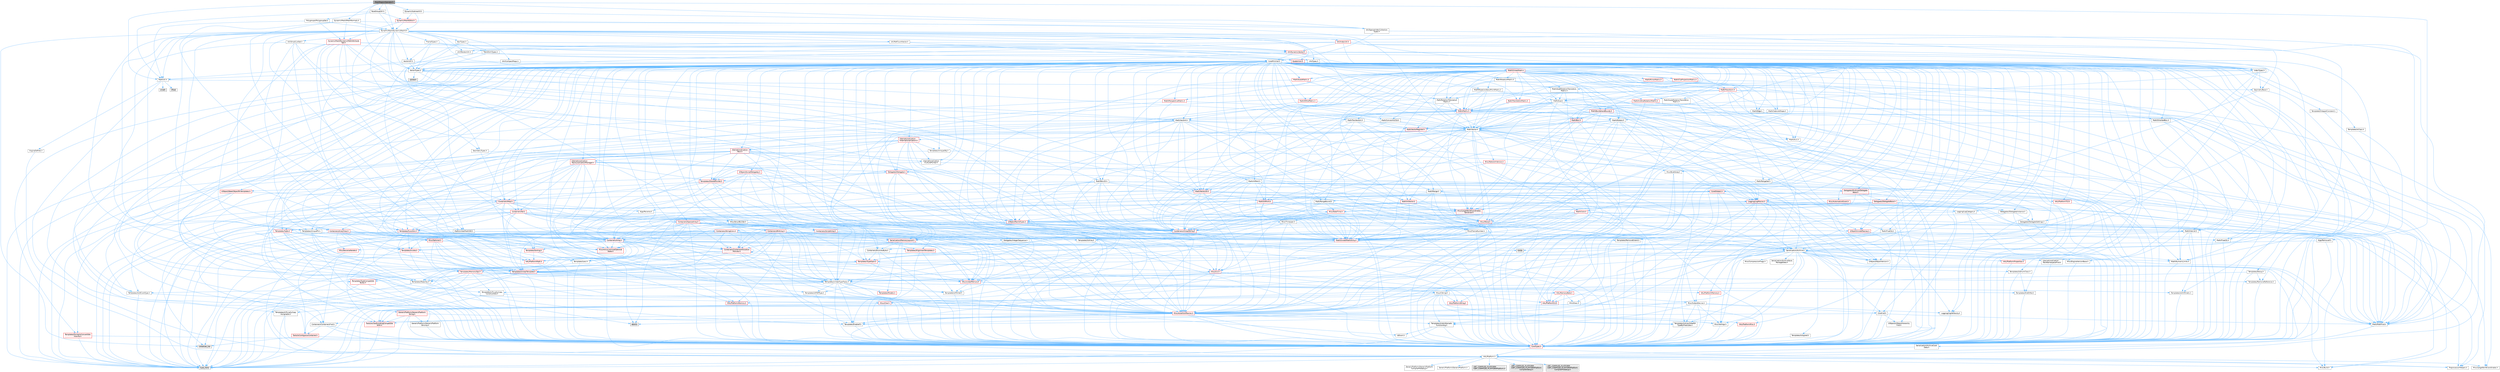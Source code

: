 digraph "MeshRegionOperator.h"
{
 // INTERACTIVE_SVG=YES
 // LATEX_PDF_SIZE
  bgcolor="transparent";
  edge [fontname=Helvetica,fontsize=10,labelfontname=Helvetica,labelfontsize=10];
  node [fontname=Helvetica,fontsize=10,shape=box,height=0.2,width=0.4];
  Node1 [id="Node000001",label="MeshRegionOperator.h",height=0.2,width=0.4,color="gray40", fillcolor="grey60", style="filled", fontcolor="black",tooltip=" "];
  Node1 -> Node2 [id="edge1_Node000001_Node000002",color="steelblue1",style="solid",tooltip=" "];
  Node2 [id="Node000002",label="MathUtil.h",height=0.2,width=0.4,color="grey40", fillcolor="white", style="filled",URL="$d4/d5b/MathUtil_8h.html",tooltip=" "];
  Node2 -> Node3 [id="edge2_Node000002_Node000003",color="steelblue1",style="solid",tooltip=" "];
  Node3 [id="Node000003",label="GeometryBase.h",height=0.2,width=0.4,color="grey40", fillcolor="white", style="filled",URL="$d5/d5e/GeometryBase_8h.html",tooltip=" "];
  Node3 -> Node4 [id="edge3_Node000003_Node000004",color="steelblue1",style="solid",tooltip=" "];
  Node4 [id="Node000004",label="CoreTypes.h",height=0.2,width=0.4,color="red", fillcolor="#FFF0F0", style="filled",URL="$dc/dec/CoreTypes_8h.html",tooltip=" "];
  Node4 -> Node5 [id="edge4_Node000004_Node000005",color="steelblue1",style="solid",tooltip=" "];
  Node5 [id="Node000005",label="HAL/Platform.h",height=0.2,width=0.4,color="grey40", fillcolor="white", style="filled",URL="$d9/dd0/Platform_8h.html",tooltip=" "];
  Node5 -> Node6 [id="edge5_Node000005_Node000006",color="steelblue1",style="solid",tooltip=" "];
  Node6 [id="Node000006",label="Misc/Build.h",height=0.2,width=0.4,color="grey40", fillcolor="white", style="filled",URL="$d3/dbb/Build_8h.html",tooltip=" "];
  Node5 -> Node7 [id="edge6_Node000005_Node000007",color="steelblue1",style="solid",tooltip=" "];
  Node7 [id="Node000007",label="Misc/LargeWorldCoordinates.h",height=0.2,width=0.4,color="grey40", fillcolor="white", style="filled",URL="$d2/dcb/LargeWorldCoordinates_8h.html",tooltip=" "];
  Node5 -> Node8 [id="edge7_Node000005_Node000008",color="steelblue1",style="solid",tooltip=" "];
  Node8 [id="Node000008",label="type_traits",height=0.2,width=0.4,color="grey60", fillcolor="#E0E0E0", style="filled",tooltip=" "];
  Node5 -> Node9 [id="edge8_Node000005_Node000009",color="steelblue1",style="solid",tooltip=" "];
  Node9 [id="Node000009",label="PreprocessorHelpers.h",height=0.2,width=0.4,color="grey40", fillcolor="white", style="filled",URL="$db/ddb/PreprocessorHelpers_8h.html",tooltip=" "];
  Node5 -> Node10 [id="edge9_Node000005_Node000010",color="steelblue1",style="solid",tooltip=" "];
  Node10 [id="Node000010",label="UBT_COMPILED_PLATFORM\l/UBT_COMPILED_PLATFORMPlatform\lCompilerPreSetup.h",height=0.2,width=0.4,color="grey60", fillcolor="#E0E0E0", style="filled",tooltip=" "];
  Node5 -> Node11 [id="edge10_Node000005_Node000011",color="steelblue1",style="solid",tooltip=" "];
  Node11 [id="Node000011",label="GenericPlatform/GenericPlatform\lCompilerPreSetup.h",height=0.2,width=0.4,color="grey40", fillcolor="white", style="filled",URL="$d9/dc8/GenericPlatformCompilerPreSetup_8h.html",tooltip=" "];
  Node5 -> Node12 [id="edge11_Node000005_Node000012",color="steelblue1",style="solid",tooltip=" "];
  Node12 [id="Node000012",label="GenericPlatform/GenericPlatform.h",height=0.2,width=0.4,color="grey40", fillcolor="white", style="filled",URL="$d6/d84/GenericPlatform_8h.html",tooltip=" "];
  Node5 -> Node13 [id="edge12_Node000005_Node000013",color="steelblue1",style="solid",tooltip=" "];
  Node13 [id="Node000013",label="UBT_COMPILED_PLATFORM\l/UBT_COMPILED_PLATFORMPlatform.h",height=0.2,width=0.4,color="grey60", fillcolor="#E0E0E0", style="filled",tooltip=" "];
  Node5 -> Node14 [id="edge13_Node000005_Node000014",color="steelblue1",style="solid",tooltip=" "];
  Node14 [id="Node000014",label="UBT_COMPILED_PLATFORM\l/UBT_COMPILED_PLATFORMPlatform\lCompilerSetup.h",height=0.2,width=0.4,color="grey60", fillcolor="#E0E0E0", style="filled",tooltip=" "];
  Node3 -> Node18 [id="edge14_Node000003_Node000018",color="steelblue1",style="solid",tooltip=" "];
  Node18 [id="Node000018",label="Logging/LogMacros.h",height=0.2,width=0.4,color="red", fillcolor="#FFF0F0", style="filled",URL="$d0/d16/LogMacros_8h.html",tooltip=" "];
  Node18 -> Node19 [id="edge15_Node000018_Node000019",color="steelblue1",style="solid",tooltip=" "];
  Node19 [id="Node000019",label="Containers/UnrealString.h",height=0.2,width=0.4,color="red", fillcolor="#FFF0F0", style="filled",URL="$d5/dba/UnrealString_8h.html",tooltip=" "];
  Node18 -> Node4 [id="edge16_Node000018_Node000004",color="steelblue1",style="solid",tooltip=" "];
  Node18 -> Node9 [id="edge17_Node000018_Node000009",color="steelblue1",style="solid",tooltip=" "];
  Node18 -> Node27 [id="edge18_Node000018_Node000027",color="steelblue1",style="solid",tooltip=" "];
  Node27 [id="Node000027",label="Logging/LogCategory.h",height=0.2,width=0.4,color="grey40", fillcolor="white", style="filled",URL="$d9/d36/LogCategory_8h.html",tooltip=" "];
  Node27 -> Node4 [id="edge19_Node000027_Node000004",color="steelblue1",style="solid",tooltip=" "];
  Node27 -> Node28 [id="edge20_Node000027_Node000028",color="steelblue1",style="solid",tooltip=" "];
  Node28 [id="Node000028",label="Logging/LogVerbosity.h",height=0.2,width=0.4,color="grey40", fillcolor="white", style="filled",URL="$d2/d8f/LogVerbosity_8h.html",tooltip=" "];
  Node28 -> Node4 [id="edge21_Node000028_Node000004",color="steelblue1",style="solid",tooltip=" "];
  Node27 -> Node29 [id="edge22_Node000027_Node000029",color="steelblue1",style="solid",tooltip=" "];
  Node29 [id="Node000029",label="UObject/NameTypes.h",height=0.2,width=0.4,color="red", fillcolor="#FFF0F0", style="filled",URL="$d6/d35/NameTypes_8h.html",tooltip=" "];
  Node29 -> Node4 [id="edge23_Node000029_Node000004",color="steelblue1",style="solid",tooltip=" "];
  Node29 -> Node30 [id="edge24_Node000029_Node000030",color="steelblue1",style="solid",tooltip=" "];
  Node30 [id="Node000030",label="Misc/AssertionMacros.h",height=0.2,width=0.4,color="red", fillcolor="#FFF0F0", style="filled",URL="$d0/dfa/AssertionMacros_8h.html",tooltip=" "];
  Node30 -> Node4 [id="edge25_Node000030_Node000004",color="steelblue1",style="solid",tooltip=" "];
  Node30 -> Node5 [id="edge26_Node000030_Node000005",color="steelblue1",style="solid",tooltip=" "];
  Node30 -> Node31 [id="edge27_Node000030_Node000031",color="steelblue1",style="solid",tooltip=" "];
  Node31 [id="Node000031",label="HAL/PlatformMisc.h",height=0.2,width=0.4,color="red", fillcolor="#FFF0F0", style="filled",URL="$d0/df5/PlatformMisc_8h.html",tooltip=" "];
  Node31 -> Node4 [id="edge28_Node000031_Node000004",color="steelblue1",style="solid",tooltip=" "];
  Node30 -> Node9 [id="edge29_Node000030_Node000009",color="steelblue1",style="solid",tooltip=" "];
  Node30 -> Node63 [id="edge30_Node000030_Node000063",color="steelblue1",style="solid",tooltip=" "];
  Node63 [id="Node000063",label="Templates/EnableIf.h",height=0.2,width=0.4,color="grey40", fillcolor="white", style="filled",URL="$d7/d60/EnableIf_8h.html",tooltip=" "];
  Node63 -> Node4 [id="edge31_Node000063_Node000004",color="steelblue1",style="solid",tooltip=" "];
  Node30 -> Node64 [id="edge32_Node000030_Node000064",color="steelblue1",style="solid",tooltip=" "];
  Node64 [id="Node000064",label="Templates/IsArrayOrRefOf\lTypeByPredicate.h",height=0.2,width=0.4,color="grey40", fillcolor="white", style="filled",URL="$d6/da1/IsArrayOrRefOfTypeByPredicate_8h.html",tooltip=" "];
  Node64 -> Node4 [id="edge33_Node000064_Node000004",color="steelblue1",style="solid",tooltip=" "];
  Node30 -> Node65 [id="edge34_Node000030_Node000065",color="steelblue1",style="solid",tooltip=" "];
  Node65 [id="Node000065",label="Templates/IsValidVariadic\lFunctionArg.h",height=0.2,width=0.4,color="grey40", fillcolor="white", style="filled",URL="$d0/dc8/IsValidVariadicFunctionArg_8h.html",tooltip=" "];
  Node65 -> Node4 [id="edge35_Node000065_Node000004",color="steelblue1",style="solid",tooltip=" "];
  Node65 -> Node66 [id="edge36_Node000065_Node000066",color="steelblue1",style="solid",tooltip=" "];
  Node66 [id="Node000066",label="IsEnum.h",height=0.2,width=0.4,color="grey40", fillcolor="white", style="filled",URL="$d4/de5/IsEnum_8h.html",tooltip=" "];
  Node65 -> Node8 [id="edge37_Node000065_Node000008",color="steelblue1",style="solid",tooltip=" "];
  Node30 -> Node67 [id="edge38_Node000030_Node000067",color="steelblue1",style="solid",tooltip=" "];
  Node67 [id="Node000067",label="Traits/IsCharEncodingCompatible\lWith.h",height=0.2,width=0.4,color="red", fillcolor="#FFF0F0", style="filled",URL="$df/dd1/IsCharEncodingCompatibleWith_8h.html",tooltip=" "];
  Node67 -> Node8 [id="edge39_Node000067_Node000008",color="steelblue1",style="solid",tooltip=" "];
  Node30 -> Node69 [id="edge40_Node000030_Node000069",color="steelblue1",style="solid",tooltip=" "];
  Node69 [id="Node000069",label="Misc/VarArgs.h",height=0.2,width=0.4,color="grey40", fillcolor="white", style="filled",URL="$d5/d6f/VarArgs_8h.html",tooltip=" "];
  Node69 -> Node4 [id="edge41_Node000069_Node000004",color="steelblue1",style="solid",tooltip=" "];
  Node30 -> Node76 [id="edge42_Node000030_Node000076",color="steelblue1",style="solid",tooltip=" "];
  Node76 [id="Node000076",label="atomic",height=0.2,width=0.4,color="grey60", fillcolor="#E0E0E0", style="filled",tooltip=" "];
  Node29 -> Node77 [id="edge43_Node000029_Node000077",color="steelblue1",style="solid",tooltip=" "];
  Node77 [id="Node000077",label="HAL/UnrealMemory.h",height=0.2,width=0.4,color="red", fillcolor="#FFF0F0", style="filled",URL="$d9/d96/UnrealMemory_8h.html",tooltip=" "];
  Node77 -> Node4 [id="edge44_Node000077_Node000004",color="steelblue1",style="solid",tooltip=" "];
  Node77 -> Node81 [id="edge45_Node000077_Node000081",color="steelblue1",style="solid",tooltip=" "];
  Node81 [id="Node000081",label="HAL/MemoryBase.h",height=0.2,width=0.4,color="red", fillcolor="#FFF0F0", style="filled",URL="$d6/d9f/MemoryBase_8h.html",tooltip=" "];
  Node81 -> Node4 [id="edge46_Node000081_Node000004",color="steelblue1",style="solid",tooltip=" "];
  Node81 -> Node56 [id="edge47_Node000081_Node000056",color="steelblue1",style="solid",tooltip=" "];
  Node56 [id="Node000056",label="HAL/PlatformAtomics.h",height=0.2,width=0.4,color="red", fillcolor="#FFF0F0", style="filled",URL="$d3/d36/PlatformAtomics_8h.html",tooltip=" "];
  Node56 -> Node4 [id="edge48_Node000056_Node000004",color="steelblue1",style="solid",tooltip=" "];
  Node81 -> Node39 [id="edge49_Node000081_Node000039",color="steelblue1",style="solid",tooltip=" "];
  Node39 [id="Node000039",label="HAL/PlatformCrt.h",height=0.2,width=0.4,color="red", fillcolor="#FFF0F0", style="filled",URL="$d8/d75/PlatformCrt_8h.html",tooltip=" "];
  Node81 -> Node82 [id="edge50_Node000081_Node000082",color="steelblue1",style="solid",tooltip=" "];
  Node82 [id="Node000082",label="Misc/Exec.h",height=0.2,width=0.4,color="grey40", fillcolor="white", style="filled",URL="$de/ddb/Exec_8h.html",tooltip=" "];
  Node82 -> Node4 [id="edge51_Node000082_Node000004",color="steelblue1",style="solid",tooltip=" "];
  Node82 -> Node30 [id="edge52_Node000082_Node000030",color="steelblue1",style="solid",tooltip=" "];
  Node81 -> Node83 [id="edge53_Node000081_Node000083",color="steelblue1",style="solid",tooltip=" "];
  Node83 [id="Node000083",label="Misc/OutputDevice.h",height=0.2,width=0.4,color="grey40", fillcolor="white", style="filled",URL="$d7/d32/OutputDevice_8h.html",tooltip=" "];
  Node83 -> Node35 [id="edge54_Node000083_Node000035",color="steelblue1",style="solid",tooltip=" "];
  Node35 [id="Node000035",label="CoreFwd.h",height=0.2,width=0.4,color="grey40", fillcolor="white", style="filled",URL="$d1/d1e/CoreFwd_8h.html",tooltip=" "];
  Node35 -> Node4 [id="edge55_Node000035_Node000004",color="steelblue1",style="solid",tooltip=" "];
  Node35 -> Node23 [id="edge56_Node000035_Node000023",color="steelblue1",style="solid",tooltip=" "];
  Node23 [id="Node000023",label="Containers/ContainersFwd.h",height=0.2,width=0.4,color="grey40", fillcolor="white", style="filled",URL="$d4/d0a/ContainersFwd_8h.html",tooltip=" "];
  Node23 -> Node5 [id="edge57_Node000023_Node000005",color="steelblue1",style="solid",tooltip=" "];
  Node23 -> Node4 [id="edge58_Node000023_Node000004",color="steelblue1",style="solid",tooltip=" "];
  Node23 -> Node24 [id="edge59_Node000023_Node000024",color="steelblue1",style="solid",tooltip=" "];
  Node24 [id="Node000024",label="Traits/IsContiguousContainer.h",height=0.2,width=0.4,color="red", fillcolor="#FFF0F0", style="filled",URL="$d5/d3c/IsContiguousContainer_8h.html",tooltip=" "];
  Node24 -> Node4 [id="edge60_Node000024_Node000004",color="steelblue1",style="solid",tooltip=" "];
  Node24 -> Node26 [id="edge61_Node000024_Node000026",color="steelblue1",style="solid",tooltip=" "];
  Node26 [id="Node000026",label="initializer_list",height=0.2,width=0.4,color="grey60", fillcolor="#E0E0E0", style="filled",tooltip=" "];
  Node35 -> Node36 [id="edge62_Node000035_Node000036",color="steelblue1",style="solid",tooltip=" "];
  Node36 [id="Node000036",label="Math/MathFwd.h",height=0.2,width=0.4,color="grey40", fillcolor="white", style="filled",URL="$d2/d10/MathFwd_8h.html",tooltip=" "];
  Node36 -> Node5 [id="edge63_Node000036_Node000005",color="steelblue1",style="solid",tooltip=" "];
  Node35 -> Node37 [id="edge64_Node000035_Node000037",color="steelblue1",style="solid",tooltip=" "];
  Node37 [id="Node000037",label="UObject/UObjectHierarchy\lFwd.h",height=0.2,width=0.4,color="grey40", fillcolor="white", style="filled",URL="$d3/d13/UObjectHierarchyFwd_8h.html",tooltip=" "];
  Node83 -> Node4 [id="edge65_Node000083_Node000004",color="steelblue1",style="solid",tooltip=" "];
  Node83 -> Node28 [id="edge66_Node000083_Node000028",color="steelblue1",style="solid",tooltip=" "];
  Node83 -> Node69 [id="edge67_Node000083_Node000069",color="steelblue1",style="solid",tooltip=" "];
  Node83 -> Node64 [id="edge68_Node000083_Node000064",color="steelblue1",style="solid",tooltip=" "];
  Node83 -> Node65 [id="edge69_Node000083_Node000065",color="steelblue1",style="solid",tooltip=" "];
  Node83 -> Node67 [id="edge70_Node000083_Node000067",color="steelblue1",style="solid",tooltip=" "];
  Node77 -> Node93 [id="edge71_Node000077_Node000093",color="steelblue1",style="solid",tooltip=" "];
  Node93 [id="Node000093",label="HAL/PlatformMemory.h",height=0.2,width=0.4,color="red", fillcolor="#FFF0F0", style="filled",URL="$de/d68/PlatformMemory_8h.html",tooltip=" "];
  Node93 -> Node4 [id="edge72_Node000093_Node000004",color="steelblue1",style="solid",tooltip=" "];
  Node77 -> Node96 [id="edge73_Node000077_Node000096",color="steelblue1",style="solid",tooltip=" "];
  Node96 [id="Node000096",label="Templates/IsPointer.h",height=0.2,width=0.4,color="grey40", fillcolor="white", style="filled",URL="$d7/d05/IsPointer_8h.html",tooltip=" "];
  Node96 -> Node4 [id="edge74_Node000096_Node000004",color="steelblue1",style="solid",tooltip=" "];
  Node29 -> Node97 [id="edge75_Node000029_Node000097",color="steelblue1",style="solid",tooltip=" "];
  Node97 [id="Node000097",label="Templates/UnrealTypeTraits.h",height=0.2,width=0.4,color="grey40", fillcolor="white", style="filled",URL="$d2/d2d/UnrealTypeTraits_8h.html",tooltip=" "];
  Node97 -> Node4 [id="edge76_Node000097_Node000004",color="steelblue1",style="solid",tooltip=" "];
  Node97 -> Node96 [id="edge77_Node000097_Node000096",color="steelblue1",style="solid",tooltip=" "];
  Node97 -> Node30 [id="edge78_Node000097_Node000030",color="steelblue1",style="solid",tooltip=" "];
  Node97 -> Node89 [id="edge79_Node000097_Node000089",color="steelblue1",style="solid",tooltip=" "];
  Node89 [id="Node000089",label="Templates/AndOrNot.h",height=0.2,width=0.4,color="grey40", fillcolor="white", style="filled",URL="$db/d0a/AndOrNot_8h.html",tooltip=" "];
  Node89 -> Node4 [id="edge80_Node000089_Node000004",color="steelblue1",style="solid",tooltip=" "];
  Node97 -> Node63 [id="edge81_Node000097_Node000063",color="steelblue1",style="solid",tooltip=" "];
  Node97 -> Node98 [id="edge82_Node000097_Node000098",color="steelblue1",style="solid",tooltip=" "];
  Node98 [id="Node000098",label="Templates/IsArithmetic.h",height=0.2,width=0.4,color="grey40", fillcolor="white", style="filled",URL="$d2/d5d/IsArithmetic_8h.html",tooltip=" "];
  Node98 -> Node4 [id="edge83_Node000098_Node000004",color="steelblue1",style="solid",tooltip=" "];
  Node97 -> Node66 [id="edge84_Node000097_Node000066",color="steelblue1",style="solid",tooltip=" "];
  Node97 -> Node99 [id="edge85_Node000097_Node000099",color="steelblue1",style="solid",tooltip=" "];
  Node99 [id="Node000099",label="Templates/Models.h",height=0.2,width=0.4,color="red", fillcolor="#FFF0F0", style="filled",URL="$d3/d0c/Models_8h.html",tooltip=" "];
  Node97 -> Node100 [id="edge86_Node000097_Node000100",color="steelblue1",style="solid",tooltip=" "];
  Node100 [id="Node000100",label="Templates/IsPODType.h",height=0.2,width=0.4,color="grey40", fillcolor="white", style="filled",URL="$d7/db1/IsPODType_8h.html",tooltip=" "];
  Node100 -> Node4 [id="edge87_Node000100_Node000004",color="steelblue1",style="solid",tooltip=" "];
  Node97 -> Node101 [id="edge88_Node000097_Node000101",color="steelblue1",style="solid",tooltip=" "];
  Node101 [id="Node000101",label="Templates/IsUECoreType.h",height=0.2,width=0.4,color="grey40", fillcolor="white", style="filled",URL="$d1/db8/IsUECoreType_8h.html",tooltip=" "];
  Node101 -> Node4 [id="edge89_Node000101_Node000004",color="steelblue1",style="solid",tooltip=" "];
  Node101 -> Node8 [id="edge90_Node000101_Node000008",color="steelblue1",style="solid",tooltip=" "];
  Node97 -> Node90 [id="edge91_Node000097_Node000090",color="steelblue1",style="solid",tooltip=" "];
  Node90 [id="Node000090",label="Templates/IsTriviallyCopy\lConstructible.h",height=0.2,width=0.4,color="grey40", fillcolor="white", style="filled",URL="$d3/d78/IsTriviallyCopyConstructible_8h.html",tooltip=" "];
  Node90 -> Node4 [id="edge92_Node000090_Node000004",color="steelblue1",style="solid",tooltip=" "];
  Node90 -> Node8 [id="edge93_Node000090_Node000008",color="steelblue1",style="solid",tooltip=" "];
  Node29 -> Node102 [id="edge94_Node000029_Node000102",color="steelblue1",style="solid",tooltip=" "];
  Node102 [id="Node000102",label="Templates/UnrealTemplate.h",height=0.2,width=0.4,color="red", fillcolor="#FFF0F0", style="filled",URL="$d4/d24/UnrealTemplate_8h.html",tooltip=" "];
  Node102 -> Node4 [id="edge95_Node000102_Node000004",color="steelblue1",style="solid",tooltip=" "];
  Node102 -> Node96 [id="edge96_Node000102_Node000096",color="steelblue1",style="solid",tooltip=" "];
  Node102 -> Node77 [id="edge97_Node000102_Node000077",color="steelblue1",style="solid",tooltip=" "];
  Node102 -> Node97 [id="edge98_Node000102_Node000097",color="steelblue1",style="solid",tooltip=" "];
  Node102 -> Node105 [id="edge99_Node000102_Node000105",color="steelblue1",style="solid",tooltip=" "];
  Node105 [id="Node000105",label="Templates/RemoveReference.h",height=0.2,width=0.4,color="grey40", fillcolor="white", style="filled",URL="$da/dbe/RemoveReference_8h.html",tooltip=" "];
  Node105 -> Node4 [id="edge100_Node000105_Node000004",color="steelblue1",style="solid",tooltip=" "];
  Node102 -> Node71 [id="edge101_Node000102_Node000071",color="steelblue1",style="solid",tooltip=" "];
  Node71 [id="Node000071",label="Templates/Requires.h",height=0.2,width=0.4,color="grey40", fillcolor="white", style="filled",URL="$dc/d96/Requires_8h.html",tooltip=" "];
  Node71 -> Node63 [id="edge102_Node000071_Node000063",color="steelblue1",style="solid",tooltip=" "];
  Node71 -> Node8 [id="edge103_Node000071_Node000008",color="steelblue1",style="solid",tooltip=" "];
  Node102 -> Node106 [id="edge104_Node000102_Node000106",color="steelblue1",style="solid",tooltip=" "];
  Node106 [id="Node000106",label="Templates/TypeCompatible\lBytes.h",height=0.2,width=0.4,color="red", fillcolor="#FFF0F0", style="filled",URL="$df/d0a/TypeCompatibleBytes_8h.html",tooltip=" "];
  Node106 -> Node4 [id="edge105_Node000106_Node000004",color="steelblue1",style="solid",tooltip=" "];
  Node106 -> Node8 [id="edge106_Node000106_Node000008",color="steelblue1",style="solid",tooltip=" "];
  Node102 -> Node24 [id="edge107_Node000102_Node000024",color="steelblue1",style="solid",tooltip=" "];
  Node102 -> Node8 [id="edge108_Node000102_Node000008",color="steelblue1",style="solid",tooltip=" "];
  Node29 -> Node19 [id="edge109_Node000029_Node000019",color="steelblue1",style="solid",tooltip=" "];
  Node29 -> Node111 [id="edge110_Node000029_Node000111",color="steelblue1",style="solid",tooltip=" "];
  Node111 [id="Node000111",label="Containers/StringConv.h",height=0.2,width=0.4,color="red", fillcolor="#FFF0F0", style="filled",URL="$d3/ddf/StringConv_8h.html",tooltip=" "];
  Node111 -> Node4 [id="edge111_Node000111_Node000004",color="steelblue1",style="solid",tooltip=" "];
  Node111 -> Node30 [id="edge112_Node000111_Node000030",color="steelblue1",style="solid",tooltip=" "];
  Node111 -> Node112 [id="edge113_Node000111_Node000112",color="steelblue1",style="solid",tooltip=" "];
  Node112 [id="Node000112",label="Containers/ContainerAllocation\lPolicies.h",height=0.2,width=0.4,color="red", fillcolor="#FFF0F0", style="filled",URL="$d7/dff/ContainerAllocationPolicies_8h.html",tooltip=" "];
  Node112 -> Node4 [id="edge114_Node000112_Node000004",color="steelblue1",style="solid",tooltip=" "];
  Node112 -> Node112 [id="edge115_Node000112_Node000112",color="steelblue1",style="solid",tooltip=" "];
  Node112 -> Node114 [id="edge116_Node000112_Node000114",color="steelblue1",style="solid",tooltip=" "];
  Node114 [id="Node000114",label="HAL/PlatformMath.h",height=0.2,width=0.4,color="red", fillcolor="#FFF0F0", style="filled",URL="$dc/d53/PlatformMath_8h.html",tooltip=" "];
  Node114 -> Node4 [id="edge117_Node000114_Node000004",color="steelblue1",style="solid",tooltip=" "];
  Node112 -> Node77 [id="edge118_Node000112_Node000077",color="steelblue1",style="solid",tooltip=" "];
  Node112 -> Node49 [id="edge119_Node000112_Node000049",color="steelblue1",style="solid",tooltip=" "];
  Node49 [id="Node000049",label="Math/NumericLimits.h",height=0.2,width=0.4,color="grey40", fillcolor="white", style="filled",URL="$df/d1b/NumericLimits_8h.html",tooltip=" "];
  Node49 -> Node4 [id="edge120_Node000049_Node000004",color="steelblue1",style="solid",tooltip=" "];
  Node112 -> Node30 [id="edge121_Node000112_Node000030",color="steelblue1",style="solid",tooltip=" "];
  Node112 -> Node123 [id="edge122_Node000112_Node000123",color="steelblue1",style="solid",tooltip=" "];
  Node123 [id="Node000123",label="Templates/MemoryOps.h",height=0.2,width=0.4,color="red", fillcolor="#FFF0F0", style="filled",URL="$db/dea/MemoryOps_8h.html",tooltip=" "];
  Node123 -> Node4 [id="edge123_Node000123_Node000004",color="steelblue1",style="solid",tooltip=" "];
  Node123 -> Node77 [id="edge124_Node000123_Node000077",color="steelblue1",style="solid",tooltip=" "];
  Node123 -> Node91 [id="edge125_Node000123_Node000091",color="steelblue1",style="solid",tooltip=" "];
  Node91 [id="Node000091",label="Templates/IsTriviallyCopy\lAssignable.h",height=0.2,width=0.4,color="grey40", fillcolor="white", style="filled",URL="$d2/df2/IsTriviallyCopyAssignable_8h.html",tooltip=" "];
  Node91 -> Node4 [id="edge126_Node000091_Node000004",color="steelblue1",style="solid",tooltip=" "];
  Node91 -> Node8 [id="edge127_Node000091_Node000008",color="steelblue1",style="solid",tooltip=" "];
  Node123 -> Node90 [id="edge128_Node000123_Node000090",color="steelblue1",style="solid",tooltip=" "];
  Node123 -> Node71 [id="edge129_Node000123_Node000071",color="steelblue1",style="solid",tooltip=" "];
  Node123 -> Node97 [id="edge130_Node000123_Node000097",color="steelblue1",style="solid",tooltip=" "];
  Node123 -> Node8 [id="edge131_Node000123_Node000008",color="steelblue1",style="solid",tooltip=" "];
  Node112 -> Node106 [id="edge132_Node000112_Node000106",color="steelblue1",style="solid",tooltip=" "];
  Node112 -> Node8 [id="edge133_Node000112_Node000008",color="steelblue1",style="solid",tooltip=" "];
  Node111 -> Node124 [id="edge134_Node000111_Node000124",color="steelblue1",style="solid",tooltip=" "];
  Node124 [id="Node000124",label="Containers/Array.h",height=0.2,width=0.4,color="red", fillcolor="#FFF0F0", style="filled",URL="$df/dd0/Array_8h.html",tooltip=" "];
  Node124 -> Node4 [id="edge135_Node000124_Node000004",color="steelblue1",style="solid",tooltip=" "];
  Node124 -> Node30 [id="edge136_Node000124_Node000030",color="steelblue1",style="solid",tooltip=" "];
  Node124 -> Node125 [id="edge137_Node000124_Node000125",color="steelblue1",style="solid",tooltip=" "];
  Node125 [id="Node000125",label="Misc/IntrusiveUnsetOptional\lState.h",height=0.2,width=0.4,color="red", fillcolor="#FFF0F0", style="filled",URL="$d2/d0a/IntrusiveUnsetOptionalState_8h.html",tooltip=" "];
  Node124 -> Node127 [id="edge138_Node000124_Node000127",color="steelblue1",style="solid",tooltip=" "];
  Node127 [id="Node000127",label="Misc/ReverseIterate.h",height=0.2,width=0.4,color="red", fillcolor="#FFF0F0", style="filled",URL="$db/de3/ReverseIterate_8h.html",tooltip=" "];
  Node127 -> Node5 [id="edge139_Node000127_Node000005",color="steelblue1",style="solid",tooltip=" "];
  Node124 -> Node77 [id="edge140_Node000124_Node000077",color="steelblue1",style="solid",tooltip=" "];
  Node124 -> Node97 [id="edge141_Node000124_Node000097",color="steelblue1",style="solid",tooltip=" "];
  Node124 -> Node102 [id="edge142_Node000124_Node000102",color="steelblue1",style="solid",tooltip=" "];
  Node124 -> Node112 [id="edge143_Node000124_Node000112",color="steelblue1",style="solid",tooltip=" "];
  Node124 -> Node131 [id="edge144_Node000124_Node000131",color="steelblue1",style="solid",tooltip=" "];
  Node131 [id="Node000131",label="Serialization/Archive.h",height=0.2,width=0.4,color="grey40", fillcolor="white", style="filled",URL="$d7/d3b/Archive_8h.html",tooltip=" "];
  Node131 -> Node35 [id="edge145_Node000131_Node000035",color="steelblue1",style="solid",tooltip=" "];
  Node131 -> Node4 [id="edge146_Node000131_Node000004",color="steelblue1",style="solid",tooltip=" "];
  Node131 -> Node132 [id="edge147_Node000131_Node000132",color="steelblue1",style="solid",tooltip=" "];
  Node132 [id="Node000132",label="HAL/PlatformProperties.h",height=0.2,width=0.4,color="red", fillcolor="#FFF0F0", style="filled",URL="$d9/db0/PlatformProperties_8h.html",tooltip=" "];
  Node132 -> Node4 [id="edge148_Node000132_Node000004",color="steelblue1",style="solid",tooltip=" "];
  Node131 -> Node135 [id="edge149_Node000131_Node000135",color="steelblue1",style="solid",tooltip=" "];
  Node135 [id="Node000135",label="Internationalization\l/TextNamespaceFwd.h",height=0.2,width=0.4,color="grey40", fillcolor="white", style="filled",URL="$d8/d97/TextNamespaceFwd_8h.html",tooltip=" "];
  Node135 -> Node4 [id="edge150_Node000135_Node000004",color="steelblue1",style="solid",tooltip=" "];
  Node131 -> Node36 [id="edge151_Node000131_Node000036",color="steelblue1",style="solid",tooltip=" "];
  Node131 -> Node30 [id="edge152_Node000131_Node000030",color="steelblue1",style="solid",tooltip=" "];
  Node131 -> Node6 [id="edge153_Node000131_Node000006",color="steelblue1",style="solid",tooltip=" "];
  Node131 -> Node50 [id="edge154_Node000131_Node000050",color="steelblue1",style="solid",tooltip=" "];
  Node50 [id="Node000050",label="Misc/CompressionFlags.h",height=0.2,width=0.4,color="grey40", fillcolor="white", style="filled",URL="$d9/d76/CompressionFlags_8h.html",tooltip=" "];
  Node131 -> Node136 [id="edge155_Node000131_Node000136",color="steelblue1",style="solid",tooltip=" "];
  Node136 [id="Node000136",label="Misc/EngineVersionBase.h",height=0.2,width=0.4,color="grey40", fillcolor="white", style="filled",URL="$d5/d2b/EngineVersionBase_8h.html",tooltip=" "];
  Node136 -> Node4 [id="edge156_Node000136_Node000004",color="steelblue1",style="solid",tooltip=" "];
  Node131 -> Node69 [id="edge157_Node000131_Node000069",color="steelblue1",style="solid",tooltip=" "];
  Node131 -> Node137 [id="edge158_Node000131_Node000137",color="steelblue1",style="solid",tooltip=" "];
  Node137 [id="Node000137",label="Serialization/ArchiveCook\lData.h",height=0.2,width=0.4,color="grey40", fillcolor="white", style="filled",URL="$dc/db6/ArchiveCookData_8h.html",tooltip=" "];
  Node137 -> Node5 [id="edge159_Node000137_Node000005",color="steelblue1",style="solid",tooltip=" "];
  Node131 -> Node138 [id="edge160_Node000131_Node000138",color="steelblue1",style="solid",tooltip=" "];
  Node138 [id="Node000138",label="Serialization/ArchiveSave\lPackageData.h",height=0.2,width=0.4,color="grey40", fillcolor="white", style="filled",URL="$d1/d37/ArchiveSavePackageData_8h.html",tooltip=" "];
  Node131 -> Node63 [id="edge161_Node000131_Node000063",color="steelblue1",style="solid",tooltip=" "];
  Node131 -> Node64 [id="edge162_Node000131_Node000064",color="steelblue1",style="solid",tooltip=" "];
  Node131 -> Node139 [id="edge163_Node000131_Node000139",color="steelblue1",style="solid",tooltip=" "];
  Node139 [id="Node000139",label="Templates/IsEnumClass.h",height=0.2,width=0.4,color="grey40", fillcolor="white", style="filled",URL="$d7/d15/IsEnumClass_8h.html",tooltip=" "];
  Node139 -> Node4 [id="edge164_Node000139_Node000004",color="steelblue1",style="solid",tooltip=" "];
  Node139 -> Node89 [id="edge165_Node000139_Node000089",color="steelblue1",style="solid",tooltip=" "];
  Node131 -> Node119 [id="edge166_Node000131_Node000119",color="steelblue1",style="solid",tooltip=" "];
  Node119 [id="Node000119",label="Templates/IsSigned.h",height=0.2,width=0.4,color="grey40", fillcolor="white", style="filled",URL="$d8/dd8/IsSigned_8h.html",tooltip=" "];
  Node119 -> Node4 [id="edge167_Node000119_Node000004",color="steelblue1",style="solid",tooltip=" "];
  Node131 -> Node65 [id="edge168_Node000131_Node000065",color="steelblue1",style="solid",tooltip=" "];
  Node131 -> Node102 [id="edge169_Node000131_Node000102",color="steelblue1",style="solid",tooltip=" "];
  Node131 -> Node67 [id="edge170_Node000131_Node000067",color="steelblue1",style="solid",tooltip=" "];
  Node131 -> Node140 [id="edge171_Node000131_Node000140",color="steelblue1",style="solid",tooltip=" "];
  Node140 [id="Node000140",label="UObject/ObjectVersion.h",height=0.2,width=0.4,color="grey40", fillcolor="white", style="filled",URL="$da/d63/ObjectVersion_8h.html",tooltip=" "];
  Node140 -> Node4 [id="edge172_Node000140_Node000004",color="steelblue1",style="solid",tooltip=" "];
  Node124 -> Node157 [id="edge173_Node000124_Node000157",color="steelblue1",style="solid",tooltip=" "];
  Node157 [id="Node000157",label="Templates/Invoke.h",height=0.2,width=0.4,color="red", fillcolor="#FFF0F0", style="filled",URL="$d7/deb/Invoke_8h.html",tooltip=" "];
  Node157 -> Node4 [id="edge174_Node000157_Node000004",color="steelblue1",style="solid",tooltip=" "];
  Node157 -> Node102 [id="edge175_Node000157_Node000102",color="steelblue1",style="solid",tooltip=" "];
  Node157 -> Node8 [id="edge176_Node000157_Node000008",color="steelblue1",style="solid",tooltip=" "];
  Node124 -> Node162 [id="edge177_Node000124_Node000162",color="steelblue1",style="solid",tooltip=" "];
  Node162 [id="Node000162",label="Templates/Less.h",height=0.2,width=0.4,color="grey40", fillcolor="white", style="filled",URL="$de/dc8/Less_8h.html",tooltip=" "];
  Node162 -> Node4 [id="edge178_Node000162_Node000004",color="steelblue1",style="solid",tooltip=" "];
  Node162 -> Node102 [id="edge179_Node000162_Node000102",color="steelblue1",style="solid",tooltip=" "];
  Node124 -> Node71 [id="edge180_Node000124_Node000071",color="steelblue1",style="solid",tooltip=" "];
  Node124 -> Node170 [id="edge181_Node000124_Node000170",color="steelblue1",style="solid",tooltip=" "];
  Node170 [id="Node000170",label="Templates/Sorting.h",height=0.2,width=0.4,color="red", fillcolor="#FFF0F0", style="filled",URL="$d3/d9e/Sorting_8h.html",tooltip=" "];
  Node170 -> Node4 [id="edge182_Node000170_Node000004",color="steelblue1",style="solid",tooltip=" "];
  Node170 -> Node114 [id="edge183_Node000170_Node000114",color="steelblue1",style="solid",tooltip=" "];
  Node170 -> Node162 [id="edge184_Node000170_Node000162",color="steelblue1",style="solid",tooltip=" "];
  Node124 -> Node174 [id="edge185_Node000124_Node000174",color="steelblue1",style="solid",tooltip=" "];
  Node174 [id="Node000174",label="Templates/AlignmentTemplates.h",height=0.2,width=0.4,color="red", fillcolor="#FFF0F0", style="filled",URL="$dd/d32/AlignmentTemplates_8h.html",tooltip=" "];
  Node174 -> Node4 [id="edge186_Node000174_Node000004",color="steelblue1",style="solid",tooltip=" "];
  Node174 -> Node96 [id="edge187_Node000174_Node000096",color="steelblue1",style="solid",tooltip=" "];
  Node124 -> Node120 [id="edge188_Node000124_Node000120",color="steelblue1",style="solid",tooltip=" "];
  Node120 [id="Node000120",label="limits",height=0.2,width=0.4,color="grey60", fillcolor="#E0E0E0", style="filled",tooltip=" "];
  Node124 -> Node8 [id="edge189_Node000124_Node000008",color="steelblue1",style="solid",tooltip=" "];
  Node111 -> Node148 [id="edge190_Node000111_Node000148",color="steelblue1",style="solid",tooltip=" "];
  Node148 [id="Node000148",label="Misc/CString.h",height=0.2,width=0.4,color="grey40", fillcolor="white", style="filled",URL="$d2/d49/CString_8h.html",tooltip=" "];
  Node148 -> Node4 [id="edge191_Node000148_Node000004",color="steelblue1",style="solid",tooltip=" "];
  Node148 -> Node39 [id="edge192_Node000148_Node000039",color="steelblue1",style="solid",tooltip=" "];
  Node148 -> Node79 [id="edge193_Node000148_Node000079",color="steelblue1",style="solid",tooltip=" "];
  Node79 [id="Node000079",label="HAL/PlatformString.h",height=0.2,width=0.4,color="red", fillcolor="#FFF0F0", style="filled",URL="$db/db5/PlatformString_8h.html",tooltip=" "];
  Node79 -> Node4 [id="edge194_Node000079_Node000004",color="steelblue1",style="solid",tooltip=" "];
  Node148 -> Node30 [id="edge195_Node000148_Node000030",color="steelblue1",style="solid",tooltip=" "];
  Node148 -> Node149 [id="edge196_Node000148_Node000149",color="steelblue1",style="solid",tooltip=" "];
  Node149 [id="Node000149",label="Misc/Char.h",height=0.2,width=0.4,color="red", fillcolor="#FFF0F0", style="filled",URL="$d0/d58/Char_8h.html",tooltip=" "];
  Node149 -> Node4 [id="edge197_Node000149_Node000004",color="steelblue1",style="solid",tooltip=" "];
  Node149 -> Node8 [id="edge198_Node000149_Node000008",color="steelblue1",style="solid",tooltip=" "];
  Node148 -> Node69 [id="edge199_Node000148_Node000069",color="steelblue1",style="solid",tooltip=" "];
  Node148 -> Node64 [id="edge200_Node000148_Node000064",color="steelblue1",style="solid",tooltip=" "];
  Node148 -> Node65 [id="edge201_Node000148_Node000065",color="steelblue1",style="solid",tooltip=" "];
  Node148 -> Node67 [id="edge202_Node000148_Node000067",color="steelblue1",style="solid",tooltip=" "];
  Node111 -> Node175 [id="edge203_Node000111_Node000175",color="steelblue1",style="solid",tooltip=" "];
  Node175 [id="Node000175",label="Templates/IsArray.h",height=0.2,width=0.4,color="grey40", fillcolor="white", style="filled",URL="$d8/d8d/IsArray_8h.html",tooltip=" "];
  Node175 -> Node4 [id="edge204_Node000175_Node000004",color="steelblue1",style="solid",tooltip=" "];
  Node111 -> Node102 [id="edge205_Node000111_Node000102",color="steelblue1",style="solid",tooltip=" "];
  Node111 -> Node97 [id="edge206_Node000111_Node000097",color="steelblue1",style="solid",tooltip=" "];
  Node111 -> Node67 [id="edge207_Node000111_Node000067",color="steelblue1",style="solid",tooltip=" "];
  Node111 -> Node24 [id="edge208_Node000111_Node000024",color="steelblue1",style="solid",tooltip=" "];
  Node111 -> Node8 [id="edge209_Node000111_Node000008",color="steelblue1",style="solid",tooltip=" "];
  Node29 -> Node176 [id="edge210_Node000029_Node000176",color="steelblue1",style="solid",tooltip=" "];
  Node176 [id="Node000176",label="UObject/UnrealNames.h",height=0.2,width=0.4,color="red", fillcolor="#FFF0F0", style="filled",URL="$d8/db1/UnrealNames_8h.html",tooltip=" "];
  Node176 -> Node4 [id="edge211_Node000176_Node000004",color="steelblue1",style="solid",tooltip=" "];
  Node29 -> Node142 [id="edge212_Node000029_Node000142",color="steelblue1",style="solid",tooltip=" "];
  Node142 [id="Node000142",label="Serialization/MemoryLayout.h",height=0.2,width=0.4,color="red", fillcolor="#FFF0F0", style="filled",URL="$d7/d66/MemoryLayout_8h.html",tooltip=" "];
  Node142 -> Node145 [id="edge213_Node000142_Node000145",color="steelblue1",style="solid",tooltip=" "];
  Node145 [id="Node000145",label="Containers/EnumAsByte.h",height=0.2,width=0.4,color="grey40", fillcolor="white", style="filled",URL="$d6/d9a/EnumAsByte_8h.html",tooltip=" "];
  Node145 -> Node4 [id="edge214_Node000145_Node000004",color="steelblue1",style="solid",tooltip=" "];
  Node145 -> Node100 [id="edge215_Node000145_Node000100",color="steelblue1",style="solid",tooltip=" "];
  Node145 -> Node146 [id="edge216_Node000145_Node000146",color="steelblue1",style="solid",tooltip=" "];
  Node146 [id="Node000146",label="Templates/TypeHash.h",height=0.2,width=0.4,color="red", fillcolor="#FFF0F0", style="filled",URL="$d1/d62/TypeHash_8h.html",tooltip=" "];
  Node146 -> Node4 [id="edge217_Node000146_Node000004",color="steelblue1",style="solid",tooltip=" "];
  Node146 -> Node71 [id="edge218_Node000146_Node000071",color="steelblue1",style="solid",tooltip=" "];
  Node146 -> Node147 [id="edge219_Node000146_Node000147",color="steelblue1",style="solid",tooltip=" "];
  Node147 [id="Node000147",label="Misc/Crc.h",height=0.2,width=0.4,color="red", fillcolor="#FFF0F0", style="filled",URL="$d4/dd2/Crc_8h.html",tooltip=" "];
  Node147 -> Node4 [id="edge220_Node000147_Node000004",color="steelblue1",style="solid",tooltip=" "];
  Node147 -> Node79 [id="edge221_Node000147_Node000079",color="steelblue1",style="solid",tooltip=" "];
  Node147 -> Node30 [id="edge222_Node000147_Node000030",color="steelblue1",style="solid",tooltip=" "];
  Node147 -> Node148 [id="edge223_Node000147_Node000148",color="steelblue1",style="solid",tooltip=" "];
  Node147 -> Node149 [id="edge224_Node000147_Node000149",color="steelblue1",style="solid",tooltip=" "];
  Node147 -> Node97 [id="edge225_Node000147_Node000097",color="steelblue1",style="solid",tooltip=" "];
  Node146 -> Node8 [id="edge226_Node000146_Node000008",color="steelblue1",style="solid",tooltip=" "];
  Node142 -> Node77 [id="edge227_Node000142_Node000077",color="steelblue1",style="solid",tooltip=" "];
  Node142 -> Node63 [id="edge228_Node000142_Node000063",color="steelblue1",style="solid",tooltip=" "];
  Node142 -> Node99 [id="edge229_Node000142_Node000099",color="steelblue1",style="solid",tooltip=" "];
  Node142 -> Node102 [id="edge230_Node000142_Node000102",color="steelblue1",style="solid",tooltip=" "];
  Node29 -> Node125 [id="edge231_Node000029_Node000125",color="steelblue1",style="solid",tooltip=" "];
  Node18 -> Node28 [id="edge232_Node000018_Node000028",color="steelblue1",style="solid",tooltip=" "];
  Node18 -> Node30 [id="edge233_Node000018_Node000030",color="steelblue1",style="solid",tooltip=" "];
  Node18 -> Node6 [id="edge234_Node000018_Node000006",color="steelblue1",style="solid",tooltip=" "];
  Node18 -> Node69 [id="edge235_Node000018_Node000069",color="steelblue1",style="solid",tooltip=" "];
  Node18 -> Node63 [id="edge236_Node000018_Node000063",color="steelblue1",style="solid",tooltip=" "];
  Node18 -> Node64 [id="edge237_Node000018_Node000064",color="steelblue1",style="solid",tooltip=" "];
  Node18 -> Node65 [id="edge238_Node000018_Node000065",color="steelblue1",style="solid",tooltip=" "];
  Node18 -> Node67 [id="edge239_Node000018_Node000067",color="steelblue1",style="solid",tooltip=" "];
  Node18 -> Node8 [id="edge240_Node000018_Node000008",color="steelblue1",style="solid",tooltip=" "];
  Node2 -> Node5 [id="edge241_Node000002_Node000005",color="steelblue1",style="solid",tooltip=" "];
  Node2 -> Node186 [id="edge242_Node000002_Node000186",color="steelblue1",style="solid",tooltip=" "];
  Node186 [id="Node000186",label="EngineDefines.h",height=0.2,width=0.4,color="grey40", fillcolor="white", style="filled",URL="$de/d63/EngineDefines_8h.html",tooltip=" "];
  Node186 -> Node5 [id="edge243_Node000186_Node000005",color="steelblue1",style="solid",tooltip=" "];
  Node2 -> Node187 [id="edge244_Node000002_Node000187",color="steelblue1",style="solid",tooltip=" "];
  Node187 [id="Node000187",label="cmath",height=0.2,width=0.4,color="grey60", fillcolor="#E0E0E0", style="filled",tooltip=" "];
  Node2 -> Node188 [id="edge245_Node000002_Node000188",color="steelblue1",style="solid",tooltip=" "];
  Node188 [id="Node000188",label="cfloat",height=0.2,width=0.4,color="grey60", fillcolor="#E0E0E0", style="filled",tooltip=" "];
  Node1 -> Node189 [id="edge246_Node000001_Node000189",color="steelblue1",style="solid",tooltip=" "];
  Node189 [id="Node000189",label="VectorTypes.h",height=0.2,width=0.4,color="grey40", fillcolor="white", style="filled",URL="$d4/d5b/VectorTypes_8h.html",tooltip=" "];
  Node189 -> Node190 [id="edge247_Node000189_Node000190",color="steelblue1",style="solid",tooltip=" "];
  Node190 [id="Node000190",label="Math/Vector.h",height=0.2,width=0.4,color="grey40", fillcolor="white", style="filled",URL="$d6/dbe/Vector_8h.html",tooltip=" "];
  Node190 -> Node4 [id="edge248_Node000190_Node000004",color="steelblue1",style="solid",tooltip=" "];
  Node190 -> Node30 [id="edge249_Node000190_Node000030",color="steelblue1",style="solid",tooltip=" "];
  Node190 -> Node36 [id="edge250_Node000190_Node000036",color="steelblue1",style="solid",tooltip=" "];
  Node190 -> Node49 [id="edge251_Node000190_Node000049",color="steelblue1",style="solid",tooltip=" "];
  Node190 -> Node147 [id="edge252_Node000190_Node000147",color="steelblue1",style="solid",tooltip=" "];
  Node190 -> Node173 [id="edge253_Node000190_Node000173",color="steelblue1",style="solid",tooltip=" "];
  Node173 [id="Node000173",label="Math/UnrealMathUtility.h",height=0.2,width=0.4,color="red", fillcolor="#FFF0F0", style="filled",URL="$db/db8/UnrealMathUtility_8h.html",tooltip=" "];
  Node173 -> Node4 [id="edge254_Node000173_Node000004",color="steelblue1",style="solid",tooltip=" "];
  Node173 -> Node30 [id="edge255_Node000173_Node000030",color="steelblue1",style="solid",tooltip=" "];
  Node173 -> Node114 [id="edge256_Node000173_Node000114",color="steelblue1",style="solid",tooltip=" "];
  Node173 -> Node36 [id="edge257_Node000173_Node000036",color="steelblue1",style="solid",tooltip=" "];
  Node173 -> Node71 [id="edge258_Node000173_Node000071",color="steelblue1",style="solid",tooltip=" "];
  Node190 -> Node19 [id="edge259_Node000190_Node000019",color="steelblue1",style="solid",tooltip=" "];
  Node190 -> Node191 [id="edge260_Node000190_Node000191",color="steelblue1",style="solid",tooltip=" "];
  Node191 [id="Node000191",label="Misc/Parse.h",height=0.2,width=0.4,color="red", fillcolor="#FFF0F0", style="filled",URL="$dc/d71/Parse_8h.html",tooltip=" "];
  Node191 -> Node19 [id="edge261_Node000191_Node000019",color="steelblue1",style="solid",tooltip=" "];
  Node191 -> Node4 [id="edge262_Node000191_Node000004",color="steelblue1",style="solid",tooltip=" "];
  Node191 -> Node39 [id="edge263_Node000191_Node000039",color="steelblue1",style="solid",tooltip=" "];
  Node191 -> Node6 [id="edge264_Node000191_Node000006",color="steelblue1",style="solid",tooltip=" "];
  Node191 -> Node192 [id="edge265_Node000191_Node000192",color="steelblue1",style="solid",tooltip=" "];
  Node192 [id="Node000192",label="Templates/Function.h",height=0.2,width=0.4,color="red", fillcolor="#FFF0F0", style="filled",URL="$df/df5/Function_8h.html",tooltip=" "];
  Node192 -> Node4 [id="edge266_Node000192_Node000004",color="steelblue1",style="solid",tooltip=" "];
  Node192 -> Node30 [id="edge267_Node000192_Node000030",color="steelblue1",style="solid",tooltip=" "];
  Node192 -> Node125 [id="edge268_Node000192_Node000125",color="steelblue1",style="solid",tooltip=" "];
  Node192 -> Node77 [id="edge269_Node000192_Node000077",color="steelblue1",style="solid",tooltip=" "];
  Node192 -> Node97 [id="edge270_Node000192_Node000097",color="steelblue1",style="solid",tooltip=" "];
  Node192 -> Node157 [id="edge271_Node000192_Node000157",color="steelblue1",style="solid",tooltip=" "];
  Node192 -> Node102 [id="edge272_Node000192_Node000102",color="steelblue1",style="solid",tooltip=" "];
  Node192 -> Node71 [id="edge273_Node000192_Node000071",color="steelblue1",style="solid",tooltip=" "];
  Node192 -> Node173 [id="edge274_Node000192_Node000173",color="steelblue1",style="solid",tooltip=" "];
  Node192 -> Node8 [id="edge275_Node000192_Node000008",color="steelblue1",style="solid",tooltip=" "];
  Node190 -> Node194 [id="edge276_Node000190_Node000194",color="steelblue1",style="solid",tooltip=" "];
  Node194 [id="Node000194",label="Misc/LargeWorldCoordinates\lSerializer.h",height=0.2,width=0.4,color="red", fillcolor="#FFF0F0", style="filled",URL="$d7/df9/LargeWorldCoordinatesSerializer_8h.html",tooltip=" "];
  Node194 -> Node29 [id="edge277_Node000194_Node000029",color="steelblue1",style="solid",tooltip=" "];
  Node194 -> Node140 [id="edge278_Node000194_Node000140",color="steelblue1",style="solid",tooltip=" "];
  Node190 -> Node210 [id="edge279_Node000190_Node000210",color="steelblue1",style="solid",tooltip=" "];
  Node210 [id="Node000210",label="Misc/NetworkVersion.h",height=0.2,width=0.4,color="red", fillcolor="#FFF0F0", style="filled",URL="$d7/d4b/NetworkVersion_8h.html",tooltip=" "];
  Node210 -> Node19 [id="edge280_Node000210_Node000019",color="steelblue1",style="solid",tooltip=" "];
  Node210 -> Node4 [id="edge281_Node000210_Node000004",color="steelblue1",style="solid",tooltip=" "];
  Node210 -> Node211 [id="edge282_Node000210_Node000211",color="steelblue1",style="solid",tooltip=" "];
  Node211 [id="Node000211",label="Delegates/Delegate.h",height=0.2,width=0.4,color="red", fillcolor="#FFF0F0", style="filled",URL="$d4/d80/Delegate_8h.html",tooltip=" "];
  Node211 -> Node4 [id="edge283_Node000211_Node000004",color="steelblue1",style="solid",tooltip=" "];
  Node211 -> Node30 [id="edge284_Node000211_Node000030",color="steelblue1",style="solid",tooltip=" "];
  Node211 -> Node29 [id="edge285_Node000211_Node000029",color="steelblue1",style="solid",tooltip=" "];
  Node211 -> Node212 [id="edge286_Node000211_Node000212",color="steelblue1",style="solid",tooltip=" "];
  Node212 [id="Node000212",label="Templates/SharedPointer.h",height=0.2,width=0.4,color="red", fillcolor="#FFF0F0", style="filled",URL="$d2/d17/SharedPointer_8h.html",tooltip=" "];
  Node212 -> Node4 [id="edge287_Node000212_Node000004",color="steelblue1",style="solid",tooltip=" "];
  Node212 -> Node125 [id="edge288_Node000212_Node000125",color="steelblue1",style="solid",tooltip=" "];
  Node212 -> Node213 [id="edge289_Node000212_Node000213",color="steelblue1",style="solid",tooltip=" "];
  Node213 [id="Node000213",label="Templates/PointerIsConvertible\lFromTo.h",height=0.2,width=0.4,color="red", fillcolor="#FFF0F0", style="filled",URL="$d6/d65/PointerIsConvertibleFromTo_8h.html",tooltip=" "];
  Node213 -> Node4 [id="edge290_Node000213_Node000004",color="steelblue1",style="solid",tooltip=" "];
  Node213 -> Node8 [id="edge291_Node000213_Node000008",color="steelblue1",style="solid",tooltip=" "];
  Node212 -> Node30 [id="edge292_Node000212_Node000030",color="steelblue1",style="solid",tooltip=" "];
  Node212 -> Node77 [id="edge293_Node000212_Node000077",color="steelblue1",style="solid",tooltip=" "];
  Node212 -> Node124 [id="edge294_Node000212_Node000124",color="steelblue1",style="solid",tooltip=" "];
  Node212 -> Node214 [id="edge295_Node000212_Node000214",color="steelblue1",style="solid",tooltip=" "];
  Node214 [id="Node000214",label="Containers/Map.h",height=0.2,width=0.4,color="red", fillcolor="#FFF0F0", style="filled",URL="$df/d79/Map_8h.html",tooltip=" "];
  Node214 -> Node4 [id="edge296_Node000214_Node000004",color="steelblue1",style="solid",tooltip=" "];
  Node214 -> Node215 [id="edge297_Node000214_Node000215",color="steelblue1",style="solid",tooltip=" "];
  Node215 [id="Node000215",label="Algo/Reverse.h",height=0.2,width=0.4,color="grey40", fillcolor="white", style="filled",URL="$d5/d93/Reverse_8h.html",tooltip=" "];
  Node215 -> Node4 [id="edge298_Node000215_Node000004",color="steelblue1",style="solid",tooltip=" "];
  Node215 -> Node102 [id="edge299_Node000215_Node000102",color="steelblue1",style="solid",tooltip=" "];
  Node214 -> Node216 [id="edge300_Node000214_Node000216",color="steelblue1",style="solid",tooltip=" "];
  Node216 [id="Node000216",label="Containers/Set.h",height=0.2,width=0.4,color="red", fillcolor="#FFF0F0", style="filled",URL="$d4/d45/Set_8h.html",tooltip=" "];
  Node216 -> Node112 [id="edge301_Node000216_Node000112",color="steelblue1",style="solid",tooltip=" "];
  Node216 -> Node218 [id="edge302_Node000216_Node000218",color="steelblue1",style="solid",tooltip=" "];
  Node218 [id="Node000218",label="Containers/SparseArray.h",height=0.2,width=0.4,color="red", fillcolor="#FFF0F0", style="filled",URL="$d5/dbf/SparseArray_8h.html",tooltip=" "];
  Node218 -> Node4 [id="edge303_Node000218_Node000004",color="steelblue1",style="solid",tooltip=" "];
  Node218 -> Node30 [id="edge304_Node000218_Node000030",color="steelblue1",style="solid",tooltip=" "];
  Node218 -> Node77 [id="edge305_Node000218_Node000077",color="steelblue1",style="solid",tooltip=" "];
  Node218 -> Node97 [id="edge306_Node000218_Node000097",color="steelblue1",style="solid",tooltip=" "];
  Node218 -> Node102 [id="edge307_Node000218_Node000102",color="steelblue1",style="solid",tooltip=" "];
  Node218 -> Node112 [id="edge308_Node000218_Node000112",color="steelblue1",style="solid",tooltip=" "];
  Node218 -> Node162 [id="edge309_Node000218_Node000162",color="steelblue1",style="solid",tooltip=" "];
  Node218 -> Node124 [id="edge310_Node000218_Node000124",color="steelblue1",style="solid",tooltip=" "];
  Node218 -> Node173 [id="edge311_Node000218_Node000173",color="steelblue1",style="solid",tooltip=" "];
  Node218 -> Node219 [id="edge312_Node000218_Node000219",color="steelblue1",style="solid",tooltip=" "];
  Node219 [id="Node000219",label="Containers/ScriptArray.h",height=0.2,width=0.4,color="red", fillcolor="#FFF0F0", style="filled",URL="$dc/daf/ScriptArray_8h.html",tooltip=" "];
  Node219 -> Node4 [id="edge313_Node000219_Node000004",color="steelblue1",style="solid",tooltip=" "];
  Node219 -> Node30 [id="edge314_Node000219_Node000030",color="steelblue1",style="solid",tooltip=" "];
  Node219 -> Node77 [id="edge315_Node000219_Node000077",color="steelblue1",style="solid",tooltip=" "];
  Node219 -> Node112 [id="edge316_Node000219_Node000112",color="steelblue1",style="solid",tooltip=" "];
  Node219 -> Node124 [id="edge317_Node000219_Node000124",color="steelblue1",style="solid",tooltip=" "];
  Node219 -> Node26 [id="edge318_Node000219_Node000026",color="steelblue1",style="solid",tooltip=" "];
  Node218 -> Node220 [id="edge319_Node000218_Node000220",color="steelblue1",style="solid",tooltip=" "];
  Node220 [id="Node000220",label="Containers/BitArray.h",height=0.2,width=0.4,color="red", fillcolor="#FFF0F0", style="filled",URL="$d1/de4/BitArray_8h.html",tooltip=" "];
  Node220 -> Node112 [id="edge320_Node000220_Node000112",color="steelblue1",style="solid",tooltip=" "];
  Node220 -> Node4 [id="edge321_Node000220_Node000004",color="steelblue1",style="solid",tooltip=" "];
  Node220 -> Node56 [id="edge322_Node000220_Node000056",color="steelblue1",style="solid",tooltip=" "];
  Node220 -> Node77 [id="edge323_Node000220_Node000077",color="steelblue1",style="solid",tooltip=" "];
  Node220 -> Node173 [id="edge324_Node000220_Node000173",color="steelblue1",style="solid",tooltip=" "];
  Node220 -> Node30 [id="edge325_Node000220_Node000030",color="steelblue1",style="solid",tooltip=" "];
  Node220 -> Node131 [id="edge326_Node000220_Node000131",color="steelblue1",style="solid",tooltip=" "];
  Node220 -> Node142 [id="edge327_Node000220_Node000142",color="steelblue1",style="solid",tooltip=" "];
  Node220 -> Node63 [id="edge328_Node000220_Node000063",color="steelblue1",style="solid",tooltip=" "];
  Node220 -> Node157 [id="edge329_Node000220_Node000157",color="steelblue1",style="solid",tooltip=" "];
  Node220 -> Node102 [id="edge330_Node000220_Node000102",color="steelblue1",style="solid",tooltip=" "];
  Node220 -> Node97 [id="edge331_Node000220_Node000097",color="steelblue1",style="solid",tooltip=" "];
  Node218 -> Node19 [id="edge332_Node000218_Node000019",color="steelblue1",style="solid",tooltip=" "];
  Node218 -> Node125 [id="edge333_Node000218_Node000125",color="steelblue1",style="solid",tooltip=" "];
  Node216 -> Node23 [id="edge334_Node000216_Node000023",color="steelblue1",style="solid",tooltip=" "];
  Node216 -> Node173 [id="edge335_Node000216_Node000173",color="steelblue1",style="solid",tooltip=" "];
  Node216 -> Node30 [id="edge336_Node000216_Node000030",color="steelblue1",style="solid",tooltip=" "];
  Node216 -> Node221 [id="edge337_Node000216_Node000221",color="steelblue1",style="solid",tooltip=" "];
  Node221 [id="Node000221",label="Misc/StructBuilder.h",height=0.2,width=0.4,color="grey40", fillcolor="white", style="filled",URL="$d9/db3/StructBuilder_8h.html",tooltip=" "];
  Node221 -> Node4 [id="edge338_Node000221_Node000004",color="steelblue1",style="solid",tooltip=" "];
  Node221 -> Node173 [id="edge339_Node000221_Node000173",color="steelblue1",style="solid",tooltip=" "];
  Node221 -> Node174 [id="edge340_Node000221_Node000174",color="steelblue1",style="solid",tooltip=" "];
  Node216 -> Node192 [id="edge341_Node000216_Node000192",color="steelblue1",style="solid",tooltip=" "];
  Node216 -> Node170 [id="edge342_Node000216_Node000170",color="steelblue1",style="solid",tooltip=" "];
  Node216 -> Node146 [id="edge343_Node000216_Node000146",color="steelblue1",style="solid",tooltip=" "];
  Node216 -> Node102 [id="edge344_Node000216_Node000102",color="steelblue1",style="solid",tooltip=" "];
  Node216 -> Node26 [id="edge345_Node000216_Node000026",color="steelblue1",style="solid",tooltip=" "];
  Node216 -> Node8 [id="edge346_Node000216_Node000008",color="steelblue1",style="solid",tooltip=" "];
  Node214 -> Node19 [id="edge347_Node000214_Node000019",color="steelblue1",style="solid",tooltip=" "];
  Node214 -> Node30 [id="edge348_Node000214_Node000030",color="steelblue1",style="solid",tooltip=" "];
  Node214 -> Node221 [id="edge349_Node000214_Node000221",color="steelblue1",style="solid",tooltip=" "];
  Node214 -> Node192 [id="edge350_Node000214_Node000192",color="steelblue1",style="solid",tooltip=" "];
  Node214 -> Node170 [id="edge351_Node000214_Node000170",color="steelblue1",style="solid",tooltip=" "];
  Node214 -> Node223 [id="edge352_Node000214_Node000223",color="steelblue1",style="solid",tooltip=" "];
  Node223 [id="Node000223",label="Templates/Tuple.h",height=0.2,width=0.4,color="red", fillcolor="#FFF0F0", style="filled",URL="$d2/d4f/Tuple_8h.html",tooltip=" "];
  Node223 -> Node4 [id="edge353_Node000223_Node000004",color="steelblue1",style="solid",tooltip=" "];
  Node223 -> Node102 [id="edge354_Node000223_Node000102",color="steelblue1",style="solid",tooltip=" "];
  Node223 -> Node224 [id="edge355_Node000223_Node000224",color="steelblue1",style="solid",tooltip=" "];
  Node224 [id="Node000224",label="Delegates/IntegerSequence.h",height=0.2,width=0.4,color="grey40", fillcolor="white", style="filled",URL="$d2/dcc/IntegerSequence_8h.html",tooltip=" "];
  Node224 -> Node4 [id="edge356_Node000224_Node000004",color="steelblue1",style="solid",tooltip=" "];
  Node223 -> Node157 [id="edge357_Node000223_Node000157",color="steelblue1",style="solid",tooltip=" "];
  Node223 -> Node142 [id="edge358_Node000223_Node000142",color="steelblue1",style="solid",tooltip=" "];
  Node223 -> Node71 [id="edge359_Node000223_Node000071",color="steelblue1",style="solid",tooltip=" "];
  Node223 -> Node146 [id="edge360_Node000223_Node000146",color="steelblue1",style="solid",tooltip=" "];
  Node223 -> Node8 [id="edge361_Node000223_Node000008",color="steelblue1",style="solid",tooltip=" "];
  Node214 -> Node102 [id="edge362_Node000214_Node000102",color="steelblue1",style="solid",tooltip=" "];
  Node214 -> Node97 [id="edge363_Node000214_Node000097",color="steelblue1",style="solid",tooltip=" "];
  Node214 -> Node8 [id="edge364_Node000214_Node000008",color="steelblue1",style="solid",tooltip=" "];
  Node212 -> Node226 [id="edge365_Node000212_Node000226",color="steelblue1",style="solid",tooltip=" "];
  Node226 [id="Node000226",label="CoreGlobals.h",height=0.2,width=0.4,color="red", fillcolor="#FFF0F0", style="filled",URL="$d5/d8c/CoreGlobals_8h.html",tooltip=" "];
  Node226 -> Node19 [id="edge366_Node000226_Node000019",color="steelblue1",style="solid",tooltip=" "];
  Node226 -> Node4 [id="edge367_Node000226_Node000004",color="steelblue1",style="solid",tooltip=" "];
  Node226 -> Node227 [id="edge368_Node000226_Node000227",color="steelblue1",style="solid",tooltip=" "];
  Node227 [id="Node000227",label="HAL/PlatformTLS.h",height=0.2,width=0.4,color="red", fillcolor="#FFF0F0", style="filled",URL="$d0/def/PlatformTLS_8h.html",tooltip=" "];
  Node227 -> Node4 [id="edge369_Node000227_Node000004",color="steelblue1",style="solid",tooltip=" "];
  Node226 -> Node18 [id="edge370_Node000226_Node000018",color="steelblue1",style="solid",tooltip=" "];
  Node226 -> Node6 [id="edge371_Node000226_Node000006",color="steelblue1",style="solid",tooltip=" "];
  Node226 -> Node83 [id="edge372_Node000226_Node000083",color="steelblue1",style="solid",tooltip=" "];
  Node226 -> Node29 [id="edge373_Node000226_Node000029",color="steelblue1",style="solid",tooltip=" "];
  Node226 -> Node76 [id="edge374_Node000226_Node000076",color="steelblue1",style="solid",tooltip=" "];
  Node211 -> Node234 [id="edge375_Node000211_Node000234",color="steelblue1",style="solid",tooltip=" "];
  Node234 [id="Node000234",label="UObject/WeakObjectPtrTemplates.h",height=0.2,width=0.4,color="red", fillcolor="#FFF0F0", style="filled",URL="$d8/d3b/WeakObjectPtrTemplates_8h.html",tooltip=" "];
  Node234 -> Node4 [id="edge376_Node000234_Node000004",color="steelblue1",style="solid",tooltip=" "];
  Node234 -> Node71 [id="edge377_Node000234_Node000071",color="steelblue1",style="solid",tooltip=" "];
  Node234 -> Node214 [id="edge378_Node000234_Node000214",color="steelblue1",style="solid",tooltip=" "];
  Node234 -> Node8 [id="edge379_Node000234_Node000008",color="steelblue1",style="solid",tooltip=" "];
  Node211 -> Node237 [id="edge380_Node000211_Node000237",color="steelblue1",style="solid",tooltip=" "];
  Node237 [id="Node000237",label="Delegates/MulticastDelegate\lBase.h",height=0.2,width=0.4,color="red", fillcolor="#FFF0F0", style="filled",URL="$db/d16/MulticastDelegateBase_8h.html",tooltip=" "];
  Node237 -> Node4 [id="edge381_Node000237_Node000004",color="steelblue1",style="solid",tooltip=" "];
  Node237 -> Node112 [id="edge382_Node000237_Node000112",color="steelblue1",style="solid",tooltip=" "];
  Node237 -> Node124 [id="edge383_Node000237_Node000124",color="steelblue1",style="solid",tooltip=" "];
  Node237 -> Node173 [id="edge384_Node000237_Node000173",color="steelblue1",style="solid",tooltip=" "];
  Node237 -> Node238 [id="edge385_Node000237_Node000238",color="steelblue1",style="solid",tooltip=" "];
  Node238 [id="Node000238",label="Delegates/IDelegateInstance.h",height=0.2,width=0.4,color="grey40", fillcolor="white", style="filled",URL="$d2/d10/IDelegateInstance_8h.html",tooltip=" "];
  Node238 -> Node4 [id="edge386_Node000238_Node000004",color="steelblue1",style="solid",tooltip=" "];
  Node238 -> Node146 [id="edge387_Node000238_Node000146",color="steelblue1",style="solid",tooltip=" "];
  Node238 -> Node29 [id="edge388_Node000238_Node000029",color="steelblue1",style="solid",tooltip=" "];
  Node238 -> Node239 [id="edge389_Node000238_Node000239",color="steelblue1",style="solid",tooltip=" "];
  Node239 [id="Node000239",label="Delegates/DelegateSettings.h",height=0.2,width=0.4,color="grey40", fillcolor="white", style="filled",URL="$d0/d97/DelegateSettings_8h.html",tooltip=" "];
  Node239 -> Node4 [id="edge390_Node000239_Node000004",color="steelblue1",style="solid",tooltip=" "];
  Node237 -> Node240 [id="edge391_Node000237_Node000240",color="steelblue1",style="solid",tooltip=" "];
  Node240 [id="Node000240",label="Delegates/DelegateBase.h",height=0.2,width=0.4,color="red", fillcolor="#FFF0F0", style="filled",URL="$da/d67/DelegateBase_8h.html",tooltip=" "];
  Node240 -> Node4 [id="edge392_Node000240_Node000004",color="steelblue1",style="solid",tooltip=" "];
  Node240 -> Node112 [id="edge393_Node000240_Node000112",color="steelblue1",style="solid",tooltip=" "];
  Node240 -> Node173 [id="edge394_Node000240_Node000173",color="steelblue1",style="solid",tooltip=" "];
  Node240 -> Node29 [id="edge395_Node000240_Node000029",color="steelblue1",style="solid",tooltip=" "];
  Node240 -> Node239 [id="edge396_Node000240_Node000239",color="steelblue1",style="solid",tooltip=" "];
  Node240 -> Node238 [id="edge397_Node000240_Node000238",color="steelblue1",style="solid",tooltip=" "];
  Node211 -> Node224 [id="edge398_Node000211_Node000224",color="steelblue1",style="solid",tooltip=" "];
  Node210 -> Node18 [id="edge399_Node000210_Node000018",color="steelblue1",style="solid",tooltip=" "];
  Node190 -> Node255 [id="edge400_Node000190_Node000255",color="steelblue1",style="solid",tooltip=" "];
  Node255 [id="Node000255",label="Math/Color.h",height=0.2,width=0.4,color="red", fillcolor="#FFF0F0", style="filled",URL="$dd/dac/Color_8h.html",tooltip=" "];
  Node255 -> Node124 [id="edge401_Node000255_Node000124",color="steelblue1",style="solid",tooltip=" "];
  Node255 -> Node19 [id="edge402_Node000255_Node000019",color="steelblue1",style="solid",tooltip=" "];
  Node255 -> Node4 [id="edge403_Node000255_Node000004",color="steelblue1",style="solid",tooltip=" "];
  Node255 -> Node9 [id="edge404_Node000255_Node000009",color="steelblue1",style="solid",tooltip=" "];
  Node255 -> Node36 [id="edge405_Node000255_Node000036",color="steelblue1",style="solid",tooltip=" "];
  Node255 -> Node173 [id="edge406_Node000255_Node000173",color="steelblue1",style="solid",tooltip=" "];
  Node255 -> Node30 [id="edge407_Node000255_Node000030",color="steelblue1",style="solid",tooltip=" "];
  Node255 -> Node147 [id="edge408_Node000255_Node000147",color="steelblue1",style="solid",tooltip=" "];
  Node255 -> Node191 [id="edge409_Node000255_Node000191",color="steelblue1",style="solid",tooltip=" "];
  Node255 -> Node131 [id="edge410_Node000255_Node000131",color="steelblue1",style="solid",tooltip=" "];
  Node255 -> Node142 [id="edge411_Node000255_Node000142",color="steelblue1",style="solid",tooltip=" "];
  Node190 -> Node256 [id="edge412_Node000190_Node000256",color="steelblue1",style="solid",tooltip=" "];
  Node256 [id="Node000256",label="Math/IntPoint.h",height=0.2,width=0.4,color="red", fillcolor="#FFF0F0", style="filled",URL="$d3/df7/IntPoint_8h.html",tooltip=" "];
  Node256 -> Node4 [id="edge413_Node000256_Node000004",color="steelblue1",style="solid",tooltip=" "];
  Node256 -> Node30 [id="edge414_Node000256_Node000030",color="steelblue1",style="solid",tooltip=" "];
  Node256 -> Node191 [id="edge415_Node000256_Node000191",color="steelblue1",style="solid",tooltip=" "];
  Node256 -> Node36 [id="edge416_Node000256_Node000036",color="steelblue1",style="solid",tooltip=" "];
  Node256 -> Node173 [id="edge417_Node000256_Node000173",color="steelblue1",style="solid",tooltip=" "];
  Node256 -> Node19 [id="edge418_Node000256_Node000019",color="steelblue1",style="solid",tooltip=" "];
  Node256 -> Node146 [id="edge419_Node000256_Node000146",color="steelblue1",style="solid",tooltip=" "];
  Node256 -> Node194 [id="edge420_Node000256_Node000194",color="steelblue1",style="solid",tooltip=" "];
  Node190 -> Node18 [id="edge421_Node000190_Node000018",color="steelblue1",style="solid",tooltip=" "];
  Node190 -> Node257 [id="edge422_Node000190_Node000257",color="steelblue1",style="solid",tooltip=" "];
  Node257 [id="Node000257",label="Math/Vector2D.h",height=0.2,width=0.4,color="red", fillcolor="#FFF0F0", style="filled",URL="$d3/db0/Vector2D_8h.html",tooltip=" "];
  Node257 -> Node4 [id="edge423_Node000257_Node000004",color="steelblue1",style="solid",tooltip=" "];
  Node257 -> Node36 [id="edge424_Node000257_Node000036",color="steelblue1",style="solid",tooltip=" "];
  Node257 -> Node30 [id="edge425_Node000257_Node000030",color="steelblue1",style="solid",tooltip=" "];
  Node257 -> Node147 [id="edge426_Node000257_Node000147",color="steelblue1",style="solid",tooltip=" "];
  Node257 -> Node173 [id="edge427_Node000257_Node000173",color="steelblue1",style="solid",tooltip=" "];
  Node257 -> Node19 [id="edge428_Node000257_Node000019",color="steelblue1",style="solid",tooltip=" "];
  Node257 -> Node191 [id="edge429_Node000257_Node000191",color="steelblue1",style="solid",tooltip=" "];
  Node257 -> Node194 [id="edge430_Node000257_Node000194",color="steelblue1",style="solid",tooltip=" "];
  Node257 -> Node256 [id="edge431_Node000257_Node000256",color="steelblue1",style="solid",tooltip=" "];
  Node257 -> Node18 [id="edge432_Node000257_Node000018",color="steelblue1",style="solid",tooltip=" "];
  Node257 -> Node8 [id="edge433_Node000257_Node000008",color="steelblue1",style="solid",tooltip=" "];
  Node190 -> Node258 [id="edge434_Node000190_Node000258",color="steelblue1",style="solid",tooltip=" "];
  Node258 [id="Node000258",label="Misc/ByteSwap.h",height=0.2,width=0.4,color="grey40", fillcolor="white", style="filled",URL="$dc/dd7/ByteSwap_8h.html",tooltip=" "];
  Node258 -> Node4 [id="edge435_Node000258_Node000004",color="steelblue1",style="solid",tooltip=" "];
  Node258 -> Node39 [id="edge436_Node000258_Node000039",color="steelblue1",style="solid",tooltip=" "];
  Node190 -> Node259 [id="edge437_Node000190_Node000259",color="steelblue1",style="solid",tooltip=" "];
  Node259 [id="Node000259",label="Internationalization\l/Text.h",height=0.2,width=0.4,color="red", fillcolor="#FFF0F0", style="filled",URL="$d6/d35/Text_8h.html",tooltip=" "];
  Node259 -> Node4 [id="edge438_Node000259_Node000004",color="steelblue1",style="solid",tooltip=" "];
  Node259 -> Node56 [id="edge439_Node000259_Node000056",color="steelblue1",style="solid",tooltip=" "];
  Node259 -> Node30 [id="edge440_Node000259_Node000030",color="steelblue1",style="solid",tooltip=" "];
  Node259 -> Node97 [id="edge441_Node000259_Node000097",color="steelblue1",style="solid",tooltip=" "];
  Node259 -> Node124 [id="edge442_Node000259_Node000124",color="steelblue1",style="solid",tooltip=" "];
  Node259 -> Node19 [id="edge443_Node000259_Node000019",color="steelblue1",style="solid",tooltip=" "];
  Node259 -> Node145 [id="edge444_Node000259_Node000145",color="steelblue1",style="solid",tooltip=" "];
  Node259 -> Node212 [id="edge445_Node000259_Node000212",color="steelblue1",style="solid",tooltip=" "];
  Node259 -> Node263 [id="edge446_Node000259_Node000263",color="steelblue1",style="solid",tooltip=" "];
  Node263 [id="Node000263",label="Internationalization\l/CulturePointer.h",height=0.2,width=0.4,color="grey40", fillcolor="white", style="filled",URL="$d6/dbe/CulturePointer_8h.html",tooltip=" "];
  Node263 -> Node4 [id="edge447_Node000263_Node000004",color="steelblue1",style="solid",tooltip=" "];
  Node263 -> Node212 [id="edge448_Node000263_Node000212",color="steelblue1",style="solid",tooltip=" "];
  Node259 -> Node265 [id="edge449_Node000259_Node000265",color="steelblue1",style="solid",tooltip=" "];
  Node265 [id="Node000265",label="Internationalization\l/TextLocalizationManager.h",height=0.2,width=0.4,color="red", fillcolor="#FFF0F0", style="filled",URL="$d5/d2e/TextLocalizationManager_8h.html",tooltip=" "];
  Node265 -> Node124 [id="edge450_Node000265_Node000124",color="steelblue1",style="solid",tooltip=" "];
  Node265 -> Node181 [id="edge451_Node000265_Node000181",color="steelblue1",style="solid",tooltip=" "];
  Node181 [id="Node000181",label="Containers/ArrayView.h",height=0.2,width=0.4,color="red", fillcolor="#FFF0F0", style="filled",URL="$d7/df4/ArrayView_8h.html",tooltip=" "];
  Node181 -> Node4 [id="edge452_Node000181_Node000004",color="steelblue1",style="solid",tooltip=" "];
  Node181 -> Node23 [id="edge453_Node000181_Node000023",color="steelblue1",style="solid",tooltip=" "];
  Node181 -> Node30 [id="edge454_Node000181_Node000030",color="steelblue1",style="solid",tooltip=" "];
  Node181 -> Node127 [id="edge455_Node000181_Node000127",color="steelblue1",style="solid",tooltip=" "];
  Node181 -> Node125 [id="edge456_Node000181_Node000125",color="steelblue1",style="solid",tooltip=" "];
  Node181 -> Node157 [id="edge457_Node000181_Node000157",color="steelblue1",style="solid",tooltip=" "];
  Node181 -> Node97 [id="edge458_Node000181_Node000097",color="steelblue1",style="solid",tooltip=" "];
  Node181 -> Node124 [id="edge459_Node000181_Node000124",color="steelblue1",style="solid",tooltip=" "];
  Node181 -> Node173 [id="edge460_Node000181_Node000173",color="steelblue1",style="solid",tooltip=" "];
  Node181 -> Node8 [id="edge461_Node000181_Node000008",color="steelblue1",style="solid",tooltip=" "];
  Node265 -> Node112 [id="edge462_Node000265_Node000112",color="steelblue1",style="solid",tooltip=" "];
  Node265 -> Node214 [id="edge463_Node000265_Node000214",color="steelblue1",style="solid",tooltip=" "];
  Node265 -> Node216 [id="edge464_Node000265_Node000216",color="steelblue1",style="solid",tooltip=" "];
  Node265 -> Node19 [id="edge465_Node000265_Node000019",color="steelblue1",style="solid",tooltip=" "];
  Node265 -> Node4 [id="edge466_Node000265_Node000004",color="steelblue1",style="solid",tooltip=" "];
  Node265 -> Node211 [id="edge467_Node000265_Node000211",color="steelblue1",style="solid",tooltip=" "];
  Node265 -> Node147 [id="edge468_Node000265_Node000147",color="steelblue1",style="solid",tooltip=" "];
  Node265 -> Node192 [id="edge469_Node000265_Node000192",color="steelblue1",style="solid",tooltip=" "];
  Node265 -> Node212 [id="edge470_Node000265_Node000212",color="steelblue1",style="solid",tooltip=" "];
  Node265 -> Node76 [id="edge471_Node000265_Node000076",color="steelblue1",style="solid",tooltip=" "];
  Node259 -> Node203 [id="edge472_Node000259_Node000203",color="steelblue1",style="solid",tooltip=" "];
  Node203 [id="Node000203",label="Misc/Optional.h",height=0.2,width=0.4,color="red", fillcolor="#FFF0F0", style="filled",URL="$d2/dae/Optional_8h.html",tooltip=" "];
  Node203 -> Node4 [id="edge473_Node000203_Node000004",color="steelblue1",style="solid",tooltip=" "];
  Node203 -> Node30 [id="edge474_Node000203_Node000030",color="steelblue1",style="solid",tooltip=" "];
  Node203 -> Node125 [id="edge475_Node000203_Node000125",color="steelblue1",style="solid",tooltip=" "];
  Node203 -> Node123 [id="edge476_Node000203_Node000123",color="steelblue1",style="solid",tooltip=" "];
  Node203 -> Node102 [id="edge477_Node000203_Node000102",color="steelblue1",style="solid",tooltip=" "];
  Node203 -> Node131 [id="edge478_Node000203_Node000131",color="steelblue1",style="solid",tooltip=" "];
  Node259 -> Node207 [id="edge479_Node000259_Node000207",color="steelblue1",style="solid",tooltip=" "];
  Node207 [id="Node000207",label="Templates/UniquePtr.h",height=0.2,width=0.4,color="grey40", fillcolor="white", style="filled",URL="$de/d1a/UniquePtr_8h.html",tooltip=" "];
  Node207 -> Node4 [id="edge480_Node000207_Node000004",color="steelblue1",style="solid",tooltip=" "];
  Node207 -> Node102 [id="edge481_Node000207_Node000102",color="steelblue1",style="solid",tooltip=" "];
  Node207 -> Node175 [id="edge482_Node000207_Node000175",color="steelblue1",style="solid",tooltip=" "];
  Node207 -> Node208 [id="edge483_Node000207_Node000208",color="steelblue1",style="solid",tooltip=" "];
  Node208 [id="Node000208",label="Templates/RemoveExtent.h",height=0.2,width=0.4,color="grey40", fillcolor="white", style="filled",URL="$dc/de9/RemoveExtent_8h.html",tooltip=" "];
  Node208 -> Node4 [id="edge484_Node000208_Node000004",color="steelblue1",style="solid",tooltip=" "];
  Node207 -> Node71 [id="edge485_Node000207_Node000071",color="steelblue1",style="solid",tooltip=" "];
  Node207 -> Node142 [id="edge486_Node000207_Node000142",color="steelblue1",style="solid",tooltip=" "];
  Node207 -> Node8 [id="edge487_Node000207_Node000008",color="steelblue1",style="solid",tooltip=" "];
  Node259 -> Node71 [id="edge488_Node000259_Node000071",color="steelblue1",style="solid",tooltip=" "];
  Node259 -> Node8 [id="edge489_Node000259_Node000008",color="steelblue1",style="solid",tooltip=" "];
  Node190 -> Node273 [id="edge490_Node000190_Node000273",color="steelblue1",style="solid",tooltip=" "];
  Node273 [id="Node000273",label="Internationalization\l/Internationalization.h",height=0.2,width=0.4,color="red", fillcolor="#FFF0F0", style="filled",URL="$da/de4/Internationalization_8h.html",tooltip=" "];
  Node273 -> Node124 [id="edge491_Node000273_Node000124",color="steelblue1",style="solid",tooltip=" "];
  Node273 -> Node19 [id="edge492_Node000273_Node000019",color="steelblue1",style="solid",tooltip=" "];
  Node273 -> Node4 [id="edge493_Node000273_Node000004",color="steelblue1",style="solid",tooltip=" "];
  Node273 -> Node211 [id="edge494_Node000273_Node000211",color="steelblue1",style="solid",tooltip=" "];
  Node273 -> Node263 [id="edge495_Node000273_Node000263",color="steelblue1",style="solid",tooltip=" "];
  Node273 -> Node259 [id="edge496_Node000273_Node000259",color="steelblue1",style="solid",tooltip=" "];
  Node273 -> Node212 [id="edge497_Node000273_Node000212",color="steelblue1",style="solid",tooltip=" "];
  Node273 -> Node223 [id="edge498_Node000273_Node000223",color="steelblue1",style="solid",tooltip=" "];
  Node273 -> Node206 [id="edge499_Node000273_Node000206",color="steelblue1",style="solid",tooltip=" "];
  Node206 [id="Node000206",label="Templates/UniqueObj.h",height=0.2,width=0.4,color="grey40", fillcolor="white", style="filled",URL="$da/d95/UniqueObj_8h.html",tooltip=" "];
  Node206 -> Node4 [id="edge500_Node000206_Node000004",color="steelblue1",style="solid",tooltip=" "];
  Node206 -> Node207 [id="edge501_Node000206_Node000207",color="steelblue1",style="solid",tooltip=" "];
  Node273 -> Node29 [id="edge502_Node000273_Node000029",color="steelblue1",style="solid",tooltip=" "];
  Node190 -> Node274 [id="edge503_Node000190_Node000274",color="steelblue1",style="solid",tooltip=" "];
  Node274 [id="Node000274",label="Math/IntVector.h",height=0.2,width=0.4,color="red", fillcolor="#FFF0F0", style="filled",URL="$d7/d44/IntVector_8h.html",tooltip=" "];
  Node274 -> Node4 [id="edge504_Node000274_Node000004",color="steelblue1",style="solid",tooltip=" "];
  Node274 -> Node147 [id="edge505_Node000274_Node000147",color="steelblue1",style="solid",tooltip=" "];
  Node274 -> Node191 [id="edge506_Node000274_Node000191",color="steelblue1",style="solid",tooltip=" "];
  Node274 -> Node36 [id="edge507_Node000274_Node000036",color="steelblue1",style="solid",tooltip=" "];
  Node274 -> Node173 [id="edge508_Node000274_Node000173",color="steelblue1",style="solid",tooltip=" "];
  Node274 -> Node19 [id="edge509_Node000274_Node000019",color="steelblue1",style="solid",tooltip=" "];
  Node274 -> Node194 [id="edge510_Node000274_Node000194",color="steelblue1",style="solid",tooltip=" "];
  Node190 -> Node275 [id="edge511_Node000190_Node000275",color="steelblue1",style="solid",tooltip=" "];
  Node275 [id="Node000275",label="Math/Axis.h",height=0.2,width=0.4,color="grey40", fillcolor="white", style="filled",URL="$dd/dbb/Axis_8h.html",tooltip=" "];
  Node275 -> Node4 [id="edge512_Node000275_Node000004",color="steelblue1",style="solid",tooltip=" "];
  Node190 -> Node142 [id="edge513_Node000190_Node000142",color="steelblue1",style="solid",tooltip=" "];
  Node190 -> Node140 [id="edge514_Node000190_Node000140",color="steelblue1",style="solid",tooltip=" "];
  Node190 -> Node8 [id="edge515_Node000190_Node000008",color="steelblue1",style="solid",tooltip=" "];
  Node189 -> Node276 [id="edge516_Node000189_Node000276",color="steelblue1",style="solid",tooltip=" "];
  Node276 [id="Node000276",label="Math/Vector4.h",height=0.2,width=0.4,color="grey40", fillcolor="white", style="filled",URL="$d7/d36/Vector4_8h.html",tooltip=" "];
  Node276 -> Node4 [id="edge517_Node000276_Node000004",color="steelblue1",style="solid",tooltip=" "];
  Node276 -> Node147 [id="edge518_Node000276_Node000147",color="steelblue1",style="solid",tooltip=" "];
  Node276 -> Node36 [id="edge519_Node000276_Node000036",color="steelblue1",style="solid",tooltip=" "];
  Node276 -> Node173 [id="edge520_Node000276_Node000173",color="steelblue1",style="solid",tooltip=" "];
  Node276 -> Node19 [id="edge521_Node000276_Node000019",color="steelblue1",style="solid",tooltip=" "];
  Node276 -> Node191 [id="edge522_Node000276_Node000191",color="steelblue1",style="solid",tooltip=" "];
  Node276 -> Node194 [id="edge523_Node000276_Node000194",color="steelblue1",style="solid",tooltip=" "];
  Node276 -> Node18 [id="edge524_Node000276_Node000018",color="steelblue1",style="solid",tooltip=" "];
  Node276 -> Node257 [id="edge525_Node000276_Node000257",color="steelblue1",style="solid",tooltip=" "];
  Node276 -> Node190 [id="edge526_Node000276_Node000190",color="steelblue1",style="solid",tooltip=" "];
  Node276 -> Node142 [id="edge527_Node000276_Node000142",color="steelblue1",style="solid",tooltip=" "];
  Node276 -> Node71 [id="edge528_Node000276_Node000071",color="steelblue1",style="solid",tooltip=" "];
  Node276 -> Node8 [id="edge529_Node000276_Node000008",color="steelblue1",style="solid",tooltip=" "];
  Node189 -> Node2 [id="edge530_Node000189_Node000002",color="steelblue1",style="solid",tooltip=" "];
  Node189 -> Node131 [id="edge531_Node000189_Node000131",color="steelblue1",style="solid",tooltip=" "];
  Node189 -> Node97 [id="edge532_Node000189_Node000097",color="steelblue1",style="solid",tooltip=" "];
  Node189 -> Node277 [id="edge533_Node000189_Node000277",color="steelblue1",style="solid",tooltip=" "];
  Node277 [id="Node000277",label="sstream",height=0.2,width=0.4,color="grey60", fillcolor="#E0E0E0", style="filled",tooltip=" "];
  Node1 -> Node278 [id="edge534_Node000001_Node000278",color="steelblue1",style="solid",tooltip=" "];
  Node278 [id="Node000278",label="Util/SparseIndexCollection\lTypes.h",height=0.2,width=0.4,color="grey40", fillcolor="white", style="filled",URL="$d2/d8c/SparseIndexCollectionTypes_8h.html",tooltip=" "];
  Node278 -> Node279 [id="edge535_Node000278_Node000279",color="steelblue1",style="solid",tooltip=" "];
  Node279 [id="Node000279",label="IndexTypes.h",height=0.2,width=0.4,color="grey40", fillcolor="white", style="filled",URL="$d5/d67/IndexTypes_8h.html",tooltip=" "];
  Node279 -> Node3 [id="edge536_Node000279_Node000003",color="steelblue1",style="solid",tooltip=" "];
  Node279 -> Node274 [id="edge537_Node000279_Node000274",color="steelblue1",style="solid",tooltip=" "];
  Node279 -> Node131 [id="edge538_Node000279_Node000131",color="steelblue1",style="solid",tooltip=" "];
  Node279 -> Node120 [id="edge539_Node000279_Node000120",color="steelblue1",style="solid",tooltip=" "];
  Node278 -> Node280 [id="edge540_Node000278_Node000280",color="steelblue1",style="solid",tooltip=" "];
  Node280 [id="Node000280",label="CoreMinimal.h",height=0.2,width=0.4,color="grey40", fillcolor="white", style="filled",URL="$d7/d67/CoreMinimal_8h.html",tooltip=" "];
  Node280 -> Node4 [id="edge541_Node000280_Node000004",color="steelblue1",style="solid",tooltip=" "];
  Node280 -> Node35 [id="edge542_Node000280_Node000035",color="steelblue1",style="solid",tooltip=" "];
  Node280 -> Node37 [id="edge543_Node000280_Node000037",color="steelblue1",style="solid",tooltip=" "];
  Node280 -> Node23 [id="edge544_Node000280_Node000023",color="steelblue1",style="solid",tooltip=" "];
  Node280 -> Node69 [id="edge545_Node000280_Node000069",color="steelblue1",style="solid",tooltip=" "];
  Node280 -> Node28 [id="edge546_Node000280_Node000028",color="steelblue1",style="solid",tooltip=" "];
  Node280 -> Node83 [id="edge547_Node000280_Node000083",color="steelblue1",style="solid",tooltip=" "];
  Node280 -> Node39 [id="edge548_Node000280_Node000039",color="steelblue1",style="solid",tooltip=" "];
  Node280 -> Node31 [id="edge549_Node000280_Node000031",color="steelblue1",style="solid",tooltip=" "];
  Node280 -> Node30 [id="edge550_Node000280_Node000030",color="steelblue1",style="solid",tooltip=" "];
  Node280 -> Node96 [id="edge551_Node000280_Node000096",color="steelblue1",style="solid",tooltip=" "];
  Node280 -> Node93 [id="edge552_Node000280_Node000093",color="steelblue1",style="solid",tooltip=" "];
  Node280 -> Node56 [id="edge553_Node000280_Node000056",color="steelblue1",style="solid",tooltip=" "];
  Node280 -> Node82 [id="edge554_Node000280_Node000082",color="steelblue1",style="solid",tooltip=" "];
  Node280 -> Node81 [id="edge555_Node000280_Node000081",color="steelblue1",style="solid",tooltip=" "];
  Node280 -> Node77 [id="edge556_Node000280_Node000077",color="steelblue1",style="solid",tooltip=" "];
  Node280 -> Node98 [id="edge557_Node000280_Node000098",color="steelblue1",style="solid",tooltip=" "];
  Node280 -> Node89 [id="edge558_Node000280_Node000089",color="steelblue1",style="solid",tooltip=" "];
  Node280 -> Node100 [id="edge559_Node000280_Node000100",color="steelblue1",style="solid",tooltip=" "];
  Node280 -> Node101 [id="edge560_Node000280_Node000101",color="steelblue1",style="solid",tooltip=" "];
  Node280 -> Node90 [id="edge561_Node000280_Node000090",color="steelblue1",style="solid",tooltip=" "];
  Node280 -> Node97 [id="edge562_Node000280_Node000097",color="steelblue1",style="solid",tooltip=" "];
  Node280 -> Node63 [id="edge563_Node000280_Node000063",color="steelblue1",style="solid",tooltip=" "];
  Node280 -> Node105 [id="edge564_Node000280_Node000105",color="steelblue1",style="solid",tooltip=" "];
  Node280 -> Node281 [id="edge565_Node000280_Node000281",color="steelblue1",style="solid",tooltip=" "];
  Node281 [id="Node000281",label="Templates/IntegralConstant.h",height=0.2,width=0.4,color="grey40", fillcolor="white", style="filled",URL="$db/d1b/IntegralConstant_8h.html",tooltip=" "];
  Node281 -> Node4 [id="edge566_Node000281_Node000004",color="steelblue1",style="solid",tooltip=" "];
  Node280 -> Node282 [id="edge567_Node000280_Node000282",color="steelblue1",style="solid",tooltip=" "];
  Node282 [id="Node000282",label="Templates/IsClass.h",height=0.2,width=0.4,color="grey40", fillcolor="white", style="filled",URL="$db/dcb/IsClass_8h.html",tooltip=" "];
  Node282 -> Node4 [id="edge568_Node000282_Node000004",color="steelblue1",style="solid",tooltip=" "];
  Node280 -> Node106 [id="edge569_Node000280_Node000106",color="steelblue1",style="solid",tooltip=" "];
  Node280 -> Node24 [id="edge570_Node000280_Node000024",color="steelblue1",style="solid",tooltip=" "];
  Node280 -> Node102 [id="edge571_Node000280_Node000102",color="steelblue1",style="solid",tooltip=" "];
  Node280 -> Node49 [id="edge572_Node000280_Node000049",color="steelblue1",style="solid",tooltip=" "];
  Node280 -> Node114 [id="edge573_Node000280_Node000114",color="steelblue1",style="solid",tooltip=" "];
  Node280 -> Node91 [id="edge574_Node000280_Node000091",color="steelblue1",style="solid",tooltip=" "];
  Node280 -> Node123 [id="edge575_Node000280_Node000123",color="steelblue1",style="solid",tooltip=" "];
  Node280 -> Node112 [id="edge576_Node000280_Node000112",color="steelblue1",style="solid",tooltip=" "];
  Node280 -> Node139 [id="edge577_Node000280_Node000139",color="steelblue1",style="solid",tooltip=" "];
  Node280 -> Node132 [id="edge578_Node000280_Node000132",color="steelblue1",style="solid",tooltip=" "];
  Node280 -> Node136 [id="edge579_Node000280_Node000136",color="steelblue1",style="solid",tooltip=" "];
  Node280 -> Node135 [id="edge580_Node000280_Node000135",color="steelblue1",style="solid",tooltip=" "];
  Node280 -> Node131 [id="edge581_Node000280_Node000131",color="steelblue1",style="solid",tooltip=" "];
  Node280 -> Node162 [id="edge582_Node000280_Node000162",color="steelblue1",style="solid",tooltip=" "];
  Node280 -> Node170 [id="edge583_Node000280_Node000170",color="steelblue1",style="solid",tooltip=" "];
  Node280 -> Node149 [id="edge584_Node000280_Node000149",color="steelblue1",style="solid",tooltip=" "];
  Node280 -> Node283 [id="edge585_Node000280_Node000283",color="steelblue1",style="solid",tooltip=" "];
  Node283 [id="Node000283",label="GenericPlatform/GenericPlatform\lStricmp.h",height=0.2,width=0.4,color="grey40", fillcolor="white", style="filled",URL="$d2/d86/GenericPlatformStricmp_8h.html",tooltip=" "];
  Node283 -> Node4 [id="edge586_Node000283_Node000004",color="steelblue1",style="solid",tooltip=" "];
  Node280 -> Node284 [id="edge587_Node000280_Node000284",color="steelblue1",style="solid",tooltip=" "];
  Node284 [id="Node000284",label="GenericPlatform/GenericPlatform\lString.h",height=0.2,width=0.4,color="red", fillcolor="#FFF0F0", style="filled",URL="$dd/d20/GenericPlatformString_8h.html",tooltip=" "];
  Node284 -> Node4 [id="edge588_Node000284_Node000004",color="steelblue1",style="solid",tooltip=" "];
  Node284 -> Node283 [id="edge589_Node000284_Node000283",color="steelblue1",style="solid",tooltip=" "];
  Node284 -> Node63 [id="edge590_Node000284_Node000063",color="steelblue1",style="solid",tooltip=" "];
  Node284 -> Node67 [id="edge591_Node000284_Node000067",color="steelblue1",style="solid",tooltip=" "];
  Node284 -> Node8 [id="edge592_Node000284_Node000008",color="steelblue1",style="solid",tooltip=" "];
  Node280 -> Node79 [id="edge593_Node000280_Node000079",color="steelblue1",style="solid",tooltip=" "];
  Node280 -> Node148 [id="edge594_Node000280_Node000148",color="steelblue1",style="solid",tooltip=" "];
  Node280 -> Node147 [id="edge595_Node000280_Node000147",color="steelblue1",style="solid",tooltip=" "];
  Node280 -> Node173 [id="edge596_Node000280_Node000173",color="steelblue1",style="solid",tooltip=" "];
  Node280 -> Node19 [id="edge597_Node000280_Node000019",color="steelblue1",style="solid",tooltip=" "];
  Node280 -> Node124 [id="edge598_Node000280_Node000124",color="steelblue1",style="solid",tooltip=" "];
  Node280 -> Node285 [id="edge599_Node000280_Node000285",color="steelblue1",style="solid",tooltip=" "];
  Node285 [id="Node000285",label="Misc/FrameNumber.h",height=0.2,width=0.4,color="grey40", fillcolor="white", style="filled",URL="$dd/dbd/FrameNumber_8h.html",tooltip=" "];
  Node285 -> Node4 [id="edge600_Node000285_Node000004",color="steelblue1",style="solid",tooltip=" "];
  Node285 -> Node49 [id="edge601_Node000285_Node000049",color="steelblue1",style="solid",tooltip=" "];
  Node285 -> Node173 [id="edge602_Node000285_Node000173",color="steelblue1",style="solid",tooltip=" "];
  Node285 -> Node63 [id="edge603_Node000285_Node000063",color="steelblue1",style="solid",tooltip=" "];
  Node285 -> Node97 [id="edge604_Node000285_Node000097",color="steelblue1",style="solid",tooltip=" "];
  Node280 -> Node286 [id="edge605_Node000280_Node000286",color="steelblue1",style="solid",tooltip=" "];
  Node286 [id="Node000286",label="Misc/Timespan.h",height=0.2,width=0.4,color="grey40", fillcolor="white", style="filled",URL="$da/dd9/Timespan_8h.html",tooltip=" "];
  Node286 -> Node4 [id="edge606_Node000286_Node000004",color="steelblue1",style="solid",tooltip=" "];
  Node286 -> Node287 [id="edge607_Node000286_Node000287",color="steelblue1",style="solid",tooltip=" "];
  Node287 [id="Node000287",label="Math/Interval.h",height=0.2,width=0.4,color="grey40", fillcolor="white", style="filled",URL="$d1/d55/Interval_8h.html",tooltip=" "];
  Node287 -> Node4 [id="edge608_Node000287_Node000004",color="steelblue1",style="solid",tooltip=" "];
  Node287 -> Node98 [id="edge609_Node000287_Node000098",color="steelblue1",style="solid",tooltip=" "];
  Node287 -> Node97 [id="edge610_Node000287_Node000097",color="steelblue1",style="solid",tooltip=" "];
  Node287 -> Node49 [id="edge611_Node000287_Node000049",color="steelblue1",style="solid",tooltip=" "];
  Node287 -> Node173 [id="edge612_Node000287_Node000173",color="steelblue1",style="solid",tooltip=" "];
  Node286 -> Node173 [id="edge613_Node000286_Node000173",color="steelblue1",style="solid",tooltip=" "];
  Node286 -> Node30 [id="edge614_Node000286_Node000030",color="steelblue1",style="solid",tooltip=" "];
  Node280 -> Node111 [id="edge615_Node000280_Node000111",color="steelblue1",style="solid",tooltip=" "];
  Node280 -> Node176 [id="edge616_Node000280_Node000176",color="steelblue1",style="solid",tooltip=" "];
  Node280 -> Node29 [id="edge617_Node000280_Node000029",color="steelblue1",style="solid",tooltip=" "];
  Node280 -> Node191 [id="edge618_Node000280_Node000191",color="steelblue1",style="solid",tooltip=" "];
  Node280 -> Node174 [id="edge619_Node000280_Node000174",color="steelblue1",style="solid",tooltip=" "];
  Node280 -> Node221 [id="edge620_Node000280_Node000221",color="steelblue1",style="solid",tooltip=" "];
  Node280 -> Node116 [id="edge621_Node000280_Node000116",color="steelblue1",style="solid",tooltip=" "];
  Node116 [id="Node000116",label="Templates/Decay.h",height=0.2,width=0.4,color="grey40", fillcolor="white", style="filled",URL="$dd/d0f/Decay_8h.html",tooltip=" "];
  Node116 -> Node4 [id="edge622_Node000116_Node000004",color="steelblue1",style="solid",tooltip=" "];
  Node116 -> Node105 [id="edge623_Node000116_Node000105",color="steelblue1",style="solid",tooltip=" "];
  Node116 -> Node8 [id="edge624_Node000116_Node000008",color="steelblue1",style="solid",tooltip=" "];
  Node280 -> Node213 [id="edge625_Node000280_Node000213",color="steelblue1",style="solid",tooltip=" "];
  Node280 -> Node157 [id="edge626_Node000280_Node000157",color="steelblue1",style="solid",tooltip=" "];
  Node280 -> Node192 [id="edge627_Node000280_Node000192",color="steelblue1",style="solid",tooltip=" "];
  Node280 -> Node146 [id="edge628_Node000280_Node000146",color="steelblue1",style="solid",tooltip=" "];
  Node280 -> Node219 [id="edge629_Node000280_Node000219",color="steelblue1",style="solid",tooltip=" "];
  Node280 -> Node220 [id="edge630_Node000280_Node000220",color="steelblue1",style="solid",tooltip=" "];
  Node280 -> Node218 [id="edge631_Node000280_Node000218",color="steelblue1",style="solid",tooltip=" "];
  Node280 -> Node216 [id="edge632_Node000280_Node000216",color="steelblue1",style="solid",tooltip=" "];
  Node280 -> Node215 [id="edge633_Node000280_Node000215",color="steelblue1",style="solid",tooltip=" "];
  Node280 -> Node214 [id="edge634_Node000280_Node000214",color="steelblue1",style="solid",tooltip=" "];
  Node280 -> Node256 [id="edge635_Node000280_Node000256",color="steelblue1",style="solid",tooltip=" "];
  Node280 -> Node274 [id="edge636_Node000280_Node000274",color="steelblue1",style="solid",tooltip=" "];
  Node280 -> Node27 [id="edge637_Node000280_Node000027",color="steelblue1",style="solid",tooltip=" "];
  Node280 -> Node18 [id="edge638_Node000280_Node000018",color="steelblue1",style="solid",tooltip=" "];
  Node280 -> Node257 [id="edge639_Node000280_Node000257",color="steelblue1",style="solid",tooltip=" "];
  Node280 -> Node288 [id="edge640_Node000280_Node000288",color="steelblue1",style="solid",tooltip=" "];
  Node288 [id="Node000288",label="Math/IntRect.h",height=0.2,width=0.4,color="grey40", fillcolor="white", style="filled",URL="$d7/d53/IntRect_8h.html",tooltip=" "];
  Node288 -> Node4 [id="edge641_Node000288_Node000004",color="steelblue1",style="solid",tooltip=" "];
  Node288 -> Node36 [id="edge642_Node000288_Node000036",color="steelblue1",style="solid",tooltip=" "];
  Node288 -> Node173 [id="edge643_Node000288_Node000173",color="steelblue1",style="solid",tooltip=" "];
  Node288 -> Node19 [id="edge644_Node000288_Node000019",color="steelblue1",style="solid",tooltip=" "];
  Node288 -> Node256 [id="edge645_Node000288_Node000256",color="steelblue1",style="solid",tooltip=" "];
  Node288 -> Node257 [id="edge646_Node000288_Node000257",color="steelblue1",style="solid",tooltip=" "];
  Node280 -> Node258 [id="edge647_Node000280_Node000258",color="steelblue1",style="solid",tooltip=" "];
  Node280 -> Node145 [id="edge648_Node000280_Node000145",color="steelblue1",style="solid",tooltip=" "];
  Node280 -> Node227 [id="edge649_Node000280_Node000227",color="steelblue1",style="solid",tooltip=" "];
  Node280 -> Node226 [id="edge650_Node000280_Node000226",color="steelblue1",style="solid",tooltip=" "];
  Node280 -> Node212 [id="edge651_Node000280_Node000212",color="steelblue1",style="solid",tooltip=" "];
  Node280 -> Node263 [id="edge652_Node000280_Node000263",color="steelblue1",style="solid",tooltip=" "];
  Node280 -> Node234 [id="edge653_Node000280_Node000234",color="steelblue1",style="solid",tooltip=" "];
  Node280 -> Node239 [id="edge654_Node000280_Node000239",color="steelblue1",style="solid",tooltip=" "];
  Node280 -> Node238 [id="edge655_Node000280_Node000238",color="steelblue1",style="solid",tooltip=" "];
  Node280 -> Node240 [id="edge656_Node000280_Node000240",color="steelblue1",style="solid",tooltip=" "];
  Node280 -> Node237 [id="edge657_Node000280_Node000237",color="steelblue1",style="solid",tooltip=" "];
  Node280 -> Node224 [id="edge658_Node000280_Node000224",color="steelblue1",style="solid",tooltip=" "];
  Node280 -> Node223 [id="edge659_Node000280_Node000223",color="steelblue1",style="solid",tooltip=" "];
  Node280 -> Node289 [id="edge660_Node000280_Node000289",color="steelblue1",style="solid",tooltip=" "];
  Node289 [id="Node000289",label="UObject/ScriptDelegates.h",height=0.2,width=0.4,color="red", fillcolor="#FFF0F0", style="filled",URL="$de/d81/ScriptDelegates_8h.html",tooltip=" "];
  Node289 -> Node124 [id="edge661_Node000289_Node000124",color="steelblue1",style="solid",tooltip=" "];
  Node289 -> Node112 [id="edge662_Node000289_Node000112",color="steelblue1",style="solid",tooltip=" "];
  Node289 -> Node19 [id="edge663_Node000289_Node000019",color="steelblue1",style="solid",tooltip=" "];
  Node289 -> Node30 [id="edge664_Node000289_Node000030",color="steelblue1",style="solid",tooltip=" "];
  Node289 -> Node212 [id="edge665_Node000289_Node000212",color="steelblue1",style="solid",tooltip=" "];
  Node289 -> Node146 [id="edge666_Node000289_Node000146",color="steelblue1",style="solid",tooltip=" "];
  Node289 -> Node97 [id="edge667_Node000289_Node000097",color="steelblue1",style="solid",tooltip=" "];
  Node289 -> Node29 [id="edge668_Node000289_Node000029",color="steelblue1",style="solid",tooltip=" "];
  Node280 -> Node211 [id="edge669_Node000280_Node000211",color="steelblue1",style="solid",tooltip=" "];
  Node280 -> Node265 [id="edge670_Node000280_Node000265",color="steelblue1",style="solid",tooltip=" "];
  Node280 -> Node203 [id="edge671_Node000280_Node000203",color="steelblue1",style="solid",tooltip=" "];
  Node280 -> Node175 [id="edge672_Node000280_Node000175",color="steelblue1",style="solid",tooltip=" "];
  Node280 -> Node208 [id="edge673_Node000280_Node000208",color="steelblue1",style="solid",tooltip=" "];
  Node280 -> Node207 [id="edge674_Node000280_Node000207",color="steelblue1",style="solid",tooltip=" "];
  Node280 -> Node259 [id="edge675_Node000280_Node000259",color="steelblue1",style="solid",tooltip=" "];
  Node280 -> Node206 [id="edge676_Node000280_Node000206",color="steelblue1",style="solid",tooltip=" "];
  Node280 -> Node273 [id="edge677_Node000280_Node000273",color="steelblue1",style="solid",tooltip=" "];
  Node280 -> Node190 [id="edge678_Node000280_Node000190",color="steelblue1",style="solid",tooltip=" "];
  Node280 -> Node276 [id="edge679_Node000280_Node000276",color="steelblue1",style="solid",tooltip=" "];
  Node280 -> Node291 [id="edge680_Node000280_Node000291",color="steelblue1",style="solid",tooltip=" "];
  Node291 [id="Node000291",label="Math/VectorRegister.h",height=0.2,width=0.4,color="red", fillcolor="#FFF0F0", style="filled",URL="$da/d8b/VectorRegister_8h.html",tooltip=" "];
  Node291 -> Node4 [id="edge681_Node000291_Node000004",color="steelblue1",style="solid",tooltip=" "];
  Node291 -> Node173 [id="edge682_Node000291_Node000173",color="steelblue1",style="solid",tooltip=" "];
  Node280 -> Node295 [id="edge683_Node000280_Node000295",color="steelblue1",style="solid",tooltip=" "];
  Node295 [id="Node000295",label="Math/TwoVectors.h",height=0.2,width=0.4,color="grey40", fillcolor="white", style="filled",URL="$d4/db4/TwoVectors_8h.html",tooltip=" "];
  Node295 -> Node4 [id="edge684_Node000295_Node000004",color="steelblue1",style="solid",tooltip=" "];
  Node295 -> Node30 [id="edge685_Node000295_Node000030",color="steelblue1",style="solid",tooltip=" "];
  Node295 -> Node173 [id="edge686_Node000295_Node000173",color="steelblue1",style="solid",tooltip=" "];
  Node295 -> Node19 [id="edge687_Node000295_Node000019",color="steelblue1",style="solid",tooltip=" "];
  Node295 -> Node190 [id="edge688_Node000295_Node000190",color="steelblue1",style="solid",tooltip=" "];
  Node280 -> Node296 [id="edge689_Node000280_Node000296",color="steelblue1",style="solid",tooltip=" "];
  Node296 [id="Node000296",label="Math/Edge.h",height=0.2,width=0.4,color="grey40", fillcolor="white", style="filled",URL="$d5/de0/Edge_8h.html",tooltip=" "];
  Node296 -> Node4 [id="edge690_Node000296_Node000004",color="steelblue1",style="solid",tooltip=" "];
  Node296 -> Node190 [id="edge691_Node000296_Node000190",color="steelblue1",style="solid",tooltip=" "];
  Node280 -> Node140 [id="edge692_Node000280_Node000140",color="steelblue1",style="solid",tooltip=" "];
  Node280 -> Node297 [id="edge693_Node000280_Node000297",color="steelblue1",style="solid",tooltip=" "];
  Node297 [id="Node000297",label="Math/CapsuleShape.h",height=0.2,width=0.4,color="grey40", fillcolor="white", style="filled",URL="$d3/d36/CapsuleShape_8h.html",tooltip=" "];
  Node297 -> Node4 [id="edge694_Node000297_Node000004",color="steelblue1",style="solid",tooltip=" "];
  Node297 -> Node190 [id="edge695_Node000297_Node000190",color="steelblue1",style="solid",tooltip=" "];
  Node280 -> Node298 [id="edge696_Node000280_Node000298",color="steelblue1",style="solid",tooltip=" "];
  Node298 [id="Node000298",label="Math/Rotator.h",height=0.2,width=0.4,color="grey40", fillcolor="white", style="filled",URL="$d8/d3a/Rotator_8h.html",tooltip=" "];
  Node298 -> Node4 [id="edge697_Node000298_Node000004",color="steelblue1",style="solid",tooltip=" "];
  Node298 -> Node36 [id="edge698_Node000298_Node000036",color="steelblue1",style="solid",tooltip=" "];
  Node298 -> Node173 [id="edge699_Node000298_Node000173",color="steelblue1",style="solid",tooltip=" "];
  Node298 -> Node19 [id="edge700_Node000298_Node000019",color="steelblue1",style="solid",tooltip=" "];
  Node298 -> Node191 [id="edge701_Node000298_Node000191",color="steelblue1",style="solid",tooltip=" "];
  Node298 -> Node194 [id="edge702_Node000298_Node000194",color="steelblue1",style="solid",tooltip=" "];
  Node298 -> Node18 [id="edge703_Node000298_Node000018",color="steelblue1",style="solid",tooltip=" "];
  Node298 -> Node190 [id="edge704_Node000298_Node000190",color="steelblue1",style="solid",tooltip=" "];
  Node298 -> Node291 [id="edge705_Node000298_Node000291",color="steelblue1",style="solid",tooltip=" "];
  Node298 -> Node140 [id="edge706_Node000298_Node000140",color="steelblue1",style="solid",tooltip=" "];
  Node280 -> Node299 [id="edge707_Node000280_Node000299",color="steelblue1",style="solid",tooltip=" "];
  Node299 [id="Node000299",label="Misc/DateTime.h",height=0.2,width=0.4,color="red", fillcolor="#FFF0F0", style="filled",URL="$d1/de9/DateTime_8h.html",tooltip=" "];
  Node299 -> Node19 [id="edge708_Node000299_Node000019",color="steelblue1",style="solid",tooltip=" "];
  Node299 -> Node4 [id="edge709_Node000299_Node000004",color="steelblue1",style="solid",tooltip=" "];
  Node299 -> Node286 [id="edge710_Node000299_Node000286",color="steelblue1",style="solid",tooltip=" "];
  Node299 -> Node131 [id="edge711_Node000299_Node000131",color="steelblue1",style="solid",tooltip=" "];
  Node299 -> Node146 [id="edge712_Node000299_Node000146",color="steelblue1",style="solid",tooltip=" "];
  Node280 -> Node300 [id="edge713_Node000280_Node000300",color="steelblue1",style="solid",tooltip=" "];
  Node300 [id="Node000300",label="Math/RangeBound.h",height=0.2,width=0.4,color="grey40", fillcolor="white", style="filled",URL="$d7/dd8/RangeBound_8h.html",tooltip=" "];
  Node300 -> Node4 [id="edge714_Node000300_Node000004",color="steelblue1",style="solid",tooltip=" "];
  Node300 -> Node30 [id="edge715_Node000300_Node000030",color="steelblue1",style="solid",tooltip=" "];
  Node300 -> Node146 [id="edge716_Node000300_Node000146",color="steelblue1",style="solid",tooltip=" "];
  Node300 -> Node145 [id="edge717_Node000300_Node000145",color="steelblue1",style="solid",tooltip=" "];
  Node300 -> Node285 [id="edge718_Node000300_Node000285",color="steelblue1",style="solid",tooltip=" "];
  Node300 -> Node299 [id="edge719_Node000300_Node000299",color="steelblue1",style="solid",tooltip=" "];
  Node280 -> Node301 [id="edge720_Node000280_Node000301",color="steelblue1",style="solid",tooltip=" "];
  Node301 [id="Node000301",label="Misc/AutomationEvent.h",height=0.2,width=0.4,color="red", fillcolor="#FFF0F0", style="filled",URL="$d1/d26/AutomationEvent_8h.html",tooltip=" "];
  Node301 -> Node4 [id="edge721_Node000301_Node000004",color="steelblue1",style="solid",tooltip=" "];
  Node301 -> Node299 [id="edge722_Node000301_Node000299",color="steelblue1",style="solid",tooltip=" "];
  Node280 -> Node302 [id="edge723_Node000280_Node000302",color="steelblue1",style="solid",tooltip=" "];
  Node302 [id="Node000302",label="Math/Range.h",height=0.2,width=0.4,color="grey40", fillcolor="white", style="filled",URL="$d9/db6/Range_8h.html",tooltip=" "];
  Node302 -> Node4 [id="edge724_Node000302_Node000004",color="steelblue1",style="solid",tooltip=" "];
  Node302 -> Node124 [id="edge725_Node000302_Node000124",color="steelblue1",style="solid",tooltip=" "];
  Node302 -> Node30 [id="edge726_Node000302_Node000030",color="steelblue1",style="solid",tooltip=" "];
  Node302 -> Node299 [id="edge727_Node000302_Node000299",color="steelblue1",style="solid",tooltip=" "];
  Node302 -> Node300 [id="edge728_Node000302_Node000300",color="steelblue1",style="solid",tooltip=" "];
  Node302 -> Node285 [id="edge729_Node000302_Node000285",color="steelblue1",style="solid",tooltip=" "];
  Node302 -> Node131 [id="edge730_Node000302_Node000131",color="steelblue1",style="solid",tooltip=" "];
  Node280 -> Node303 [id="edge731_Node000280_Node000303",color="steelblue1",style="solid",tooltip=" "];
  Node303 [id="Node000303",label="Math/RangeSet.h",height=0.2,width=0.4,color="grey40", fillcolor="white", style="filled",URL="$dc/d21/RangeSet_8h.html",tooltip=" "];
  Node303 -> Node4 [id="edge732_Node000303_Node000004",color="steelblue1",style="solid",tooltip=" "];
  Node303 -> Node124 [id="edge733_Node000303_Node000124",color="steelblue1",style="solid",tooltip=" "];
  Node303 -> Node302 [id="edge734_Node000303_Node000302",color="steelblue1",style="solid",tooltip=" "];
  Node303 -> Node131 [id="edge735_Node000303_Node000131",color="steelblue1",style="solid",tooltip=" "];
  Node280 -> Node287 [id="edge736_Node000280_Node000287",color="steelblue1",style="solid",tooltip=" "];
  Node280 -> Node304 [id="edge737_Node000280_Node000304",color="steelblue1",style="solid",tooltip=" "];
  Node304 [id="Node000304",label="Math/Box.h",height=0.2,width=0.4,color="red", fillcolor="#FFF0F0", style="filled",URL="$de/d0f/Box_8h.html",tooltip=" "];
  Node304 -> Node4 [id="edge738_Node000304_Node000004",color="steelblue1",style="solid",tooltip=" "];
  Node304 -> Node30 [id="edge739_Node000304_Node000030",color="steelblue1",style="solid",tooltip=" "];
  Node304 -> Node36 [id="edge740_Node000304_Node000036",color="steelblue1",style="solid",tooltip=" "];
  Node304 -> Node173 [id="edge741_Node000304_Node000173",color="steelblue1",style="solid",tooltip=" "];
  Node304 -> Node19 [id="edge742_Node000304_Node000019",color="steelblue1",style="solid",tooltip=" "];
  Node304 -> Node190 [id="edge743_Node000304_Node000190",color="steelblue1",style="solid",tooltip=" "];
  Node304 -> Node194 [id="edge744_Node000304_Node000194",color="steelblue1",style="solid",tooltip=" "];
  Node280 -> Node314 [id="edge745_Node000280_Node000314",color="steelblue1",style="solid",tooltip=" "];
  Node314 [id="Node000314",label="Math/Box2D.h",height=0.2,width=0.4,color="grey40", fillcolor="white", style="filled",URL="$d3/d1c/Box2D_8h.html",tooltip=" "];
  Node314 -> Node124 [id="edge746_Node000314_Node000124",color="steelblue1",style="solid",tooltip=" "];
  Node314 -> Node19 [id="edge747_Node000314_Node000019",color="steelblue1",style="solid",tooltip=" "];
  Node314 -> Node4 [id="edge748_Node000314_Node000004",color="steelblue1",style="solid",tooltip=" "];
  Node314 -> Node36 [id="edge749_Node000314_Node000036",color="steelblue1",style="solid",tooltip=" "];
  Node314 -> Node173 [id="edge750_Node000314_Node000173",color="steelblue1",style="solid",tooltip=" "];
  Node314 -> Node257 [id="edge751_Node000314_Node000257",color="steelblue1",style="solid",tooltip=" "];
  Node314 -> Node30 [id="edge752_Node000314_Node000030",color="steelblue1",style="solid",tooltip=" "];
  Node314 -> Node7 [id="edge753_Node000314_Node000007",color="steelblue1",style="solid",tooltip=" "];
  Node314 -> Node194 [id="edge754_Node000314_Node000194",color="steelblue1",style="solid",tooltip=" "];
  Node314 -> Node131 [id="edge755_Node000314_Node000131",color="steelblue1",style="solid",tooltip=" "];
  Node314 -> Node101 [id="edge756_Node000314_Node000101",color="steelblue1",style="solid",tooltip=" "];
  Node314 -> Node97 [id="edge757_Node000314_Node000097",color="steelblue1",style="solid",tooltip=" "];
  Node314 -> Node29 [id="edge758_Node000314_Node000029",color="steelblue1",style="solid",tooltip=" "];
  Node314 -> Node176 [id="edge759_Node000314_Node000176",color="steelblue1",style="solid",tooltip=" "];
  Node280 -> Node315 [id="edge760_Node000280_Node000315",color="steelblue1",style="solid",tooltip=" "];
  Node315 [id="Node000315",label="Math/BoxSphereBounds.h",height=0.2,width=0.4,color="red", fillcolor="#FFF0F0", style="filled",URL="$d3/d0a/BoxSphereBounds_8h.html",tooltip=" "];
  Node315 -> Node4 [id="edge761_Node000315_Node000004",color="steelblue1",style="solid",tooltip=" "];
  Node315 -> Node36 [id="edge762_Node000315_Node000036",color="steelblue1",style="solid",tooltip=" "];
  Node315 -> Node173 [id="edge763_Node000315_Node000173",color="steelblue1",style="solid",tooltip=" "];
  Node315 -> Node19 [id="edge764_Node000315_Node000019",color="steelblue1",style="solid",tooltip=" "];
  Node315 -> Node18 [id="edge765_Node000315_Node000018",color="steelblue1",style="solid",tooltip=" "];
  Node315 -> Node190 [id="edge766_Node000315_Node000190",color="steelblue1",style="solid",tooltip=" "];
  Node315 -> Node304 [id="edge767_Node000315_Node000304",color="steelblue1",style="solid",tooltip=" "];
  Node315 -> Node194 [id="edge768_Node000315_Node000194",color="steelblue1",style="solid",tooltip=" "];
  Node280 -> Node316 [id="edge769_Node000280_Node000316",color="steelblue1",style="solid",tooltip=" "];
  Node316 [id="Node000316",label="Math/OrientedBox.h",height=0.2,width=0.4,color="grey40", fillcolor="white", style="filled",URL="$d6/db1/OrientedBox_8h.html",tooltip=" "];
  Node316 -> Node4 [id="edge770_Node000316_Node000004",color="steelblue1",style="solid",tooltip=" "];
  Node316 -> Node190 [id="edge771_Node000316_Node000190",color="steelblue1",style="solid",tooltip=" "];
  Node316 -> Node287 [id="edge772_Node000316_Node000287",color="steelblue1",style="solid",tooltip=" "];
  Node280 -> Node275 [id="edge773_Node000280_Node000275",color="steelblue1",style="solid",tooltip=" "];
  Node280 -> Node306 [id="edge774_Node000280_Node000306",color="steelblue1",style="solid",tooltip=" "];
  Node306 [id="Node000306",label="Math/Matrix.h",height=0.2,width=0.4,color="red", fillcolor="#FFF0F0", style="filled",URL="$d3/db1/Matrix_8h.html",tooltip=" "];
  Node306 -> Node4 [id="edge775_Node000306_Node000004",color="steelblue1",style="solid",tooltip=" "];
  Node306 -> Node77 [id="edge776_Node000306_Node000077",color="steelblue1",style="solid",tooltip=" "];
  Node306 -> Node173 [id="edge777_Node000306_Node000173",color="steelblue1",style="solid",tooltip=" "];
  Node306 -> Node19 [id="edge778_Node000306_Node000019",color="steelblue1",style="solid",tooltip=" "];
  Node306 -> Node36 [id="edge779_Node000306_Node000036",color="steelblue1",style="solid",tooltip=" "];
  Node306 -> Node190 [id="edge780_Node000306_Node000190",color="steelblue1",style="solid",tooltip=" "];
  Node306 -> Node276 [id="edge781_Node000306_Node000276",color="steelblue1",style="solid",tooltip=" "];
  Node306 -> Node298 [id="edge782_Node000306_Node000298",color="steelblue1",style="solid",tooltip=" "];
  Node306 -> Node275 [id="edge783_Node000306_Node000275",color="steelblue1",style="solid",tooltip=" "];
  Node306 -> Node194 [id="edge784_Node000306_Node000194",color="steelblue1",style="solid",tooltip=" "];
  Node306 -> Node140 [id="edge785_Node000306_Node000140",color="steelblue1",style="solid",tooltip=" "];
  Node306 -> Node8 [id="edge786_Node000306_Node000008",color="steelblue1",style="solid",tooltip=" "];
  Node280 -> Node317 [id="edge787_Node000280_Node000317",color="steelblue1",style="solid",tooltip=" "];
  Node317 [id="Node000317",label="Math/RotationTranslation\lMatrix.h",height=0.2,width=0.4,color="grey40", fillcolor="white", style="filled",URL="$d6/d6f/RotationTranslationMatrix_8h.html",tooltip=" "];
  Node317 -> Node4 [id="edge788_Node000317_Node000004",color="steelblue1",style="solid",tooltip=" "];
  Node317 -> Node173 [id="edge789_Node000317_Node000173",color="steelblue1",style="solid",tooltip=" "];
  Node317 -> Node291 [id="edge790_Node000317_Node000291",color="steelblue1",style="solid",tooltip=" "];
  Node317 -> Node306 [id="edge791_Node000317_Node000306",color="steelblue1",style="solid",tooltip=" "];
  Node280 -> Node318 [id="edge792_Node000280_Node000318",color="steelblue1",style="solid",tooltip=" "];
  Node318 [id="Node000318",label="Math/RotationAboutPointMatrix.h",height=0.2,width=0.4,color="grey40", fillcolor="white", style="filled",URL="$d9/d30/RotationAboutPointMatrix_8h.html",tooltip=" "];
  Node318 -> Node4 [id="edge793_Node000318_Node000004",color="steelblue1",style="solid",tooltip=" "];
  Node318 -> Node190 [id="edge794_Node000318_Node000190",color="steelblue1",style="solid",tooltip=" "];
  Node318 -> Node306 [id="edge795_Node000318_Node000306",color="steelblue1",style="solid",tooltip=" "];
  Node318 -> Node310 [id="edge796_Node000318_Node000310",color="steelblue1",style="solid",tooltip=" "];
  Node310 [id="Node000310",label="Math/Quat.h",height=0.2,width=0.4,color="grey40", fillcolor="white", style="filled",URL="$d9/de9/Quat_8h.html",tooltip=" "];
  Node310 -> Node4 [id="edge797_Node000310_Node000004",color="steelblue1",style="solid",tooltip=" "];
  Node310 -> Node30 [id="edge798_Node000310_Node000030",color="steelblue1",style="solid",tooltip=" "];
  Node310 -> Node173 [id="edge799_Node000310_Node000173",color="steelblue1",style="solid",tooltip=" "];
  Node310 -> Node19 [id="edge800_Node000310_Node000019",color="steelblue1",style="solid",tooltip=" "];
  Node310 -> Node18 [id="edge801_Node000310_Node000018",color="steelblue1",style="solid",tooltip=" "];
  Node310 -> Node36 [id="edge802_Node000310_Node000036",color="steelblue1",style="solid",tooltip=" "];
  Node310 -> Node190 [id="edge803_Node000310_Node000190",color="steelblue1",style="solid",tooltip=" "];
  Node310 -> Node291 [id="edge804_Node000310_Node000291",color="steelblue1",style="solid",tooltip=" "];
  Node310 -> Node298 [id="edge805_Node000310_Node000298",color="steelblue1",style="solid",tooltip=" "];
  Node310 -> Node306 [id="edge806_Node000310_Node000306",color="steelblue1",style="solid",tooltip=" "];
  Node310 -> Node194 [id="edge807_Node000310_Node000194",color="steelblue1",style="solid",tooltip=" "];
  Node310 -> Node140 [id="edge808_Node000310_Node000140",color="steelblue1",style="solid",tooltip=" "];
  Node318 -> Node317 [id="edge809_Node000318_Node000317",color="steelblue1",style="solid",tooltip=" "];
  Node280 -> Node319 [id="edge810_Node000280_Node000319",color="steelblue1",style="solid",tooltip=" "];
  Node319 [id="Node000319",label="Math/ScaleRotationTranslation\lMatrix.h",height=0.2,width=0.4,color="grey40", fillcolor="white", style="filled",URL="$db/dbe/ScaleRotationTranslationMatrix_8h.html",tooltip=" "];
  Node319 -> Node4 [id="edge811_Node000319_Node000004",color="steelblue1",style="solid",tooltip=" "];
  Node319 -> Node173 [id="edge812_Node000319_Node000173",color="steelblue1",style="solid",tooltip=" "];
  Node319 -> Node306 [id="edge813_Node000319_Node000306",color="steelblue1",style="solid",tooltip=" "];
  Node280 -> Node320 [id="edge814_Node000280_Node000320",color="steelblue1",style="solid",tooltip=" "];
  Node320 [id="Node000320",label="Math/RotationMatrix.h",height=0.2,width=0.4,color="grey40", fillcolor="white", style="filled",URL="$d9/d6a/RotationMatrix_8h.html",tooltip=" "];
  Node320 -> Node4 [id="edge815_Node000320_Node000004",color="steelblue1",style="solid",tooltip=" "];
  Node320 -> Node190 [id="edge816_Node000320_Node000190",color="steelblue1",style="solid",tooltip=" "];
  Node320 -> Node298 [id="edge817_Node000320_Node000298",color="steelblue1",style="solid",tooltip=" "];
  Node320 -> Node306 [id="edge818_Node000320_Node000306",color="steelblue1",style="solid",tooltip=" "];
  Node320 -> Node317 [id="edge819_Node000320_Node000317",color="steelblue1",style="solid",tooltip=" "];
  Node320 -> Node321 [id="edge820_Node000320_Node000321",color="steelblue1",style="solid",tooltip=" "];
  Node321 [id="Node000321",label="Math/QuatRotationTranslation\lMatrix.h",height=0.2,width=0.4,color="grey40", fillcolor="white", style="filled",URL="$df/d18/QuatRotationTranslationMatrix_8h.html",tooltip=" "];
  Node321 -> Node4 [id="edge821_Node000321_Node000004",color="steelblue1",style="solid",tooltip=" "];
  Node321 -> Node30 [id="edge822_Node000321_Node000030",color="steelblue1",style="solid",tooltip=" "];
  Node321 -> Node190 [id="edge823_Node000321_Node000190",color="steelblue1",style="solid",tooltip=" "];
  Node321 -> Node306 [id="edge824_Node000321_Node000306",color="steelblue1",style="solid",tooltip=" "];
  Node321 -> Node310 [id="edge825_Node000321_Node000310",color="steelblue1",style="solid",tooltip=" "];
  Node280 -> Node310 [id="edge826_Node000280_Node000310",color="steelblue1",style="solid",tooltip=" "];
  Node280 -> Node322 [id="edge827_Node000280_Node000322",color="steelblue1",style="solid",tooltip=" "];
  Node322 [id="Node000322",label="Math/PerspectiveMatrix.h",height=0.2,width=0.4,color="red", fillcolor="#FFF0F0", style="filled",URL="$d8/d26/PerspectiveMatrix_8h.html",tooltip=" "];
  Node322 -> Node4 [id="edge828_Node000322_Node000004",color="steelblue1",style="solid",tooltip=" "];
  Node322 -> Node173 [id="edge829_Node000322_Node000173",color="steelblue1",style="solid",tooltip=" "];
  Node322 -> Node306 [id="edge830_Node000322_Node000306",color="steelblue1",style="solid",tooltip=" "];
  Node280 -> Node323 [id="edge831_Node000280_Node000323",color="steelblue1",style="solid",tooltip=" "];
  Node323 [id="Node000323",label="Math/OrthoMatrix.h",height=0.2,width=0.4,color="red", fillcolor="#FFF0F0", style="filled",URL="$d4/d39/OrthoMatrix_8h.html",tooltip=" "];
  Node323 -> Node4 [id="edge832_Node000323_Node000004",color="steelblue1",style="solid",tooltip=" "];
  Node323 -> Node306 [id="edge833_Node000323_Node000306",color="steelblue1",style="solid",tooltip=" "];
  Node280 -> Node324 [id="edge834_Node000280_Node000324",color="steelblue1",style="solid",tooltip=" "];
  Node324 [id="Node000324",label="Math/TranslationMatrix.h",height=0.2,width=0.4,color="red", fillcolor="#FFF0F0", style="filled",URL="$d1/d34/TranslationMatrix_8h.html",tooltip=" "];
  Node324 -> Node4 [id="edge835_Node000324_Node000004",color="steelblue1",style="solid",tooltip=" "];
  Node324 -> Node190 [id="edge836_Node000324_Node000190",color="steelblue1",style="solid",tooltip=" "];
  Node324 -> Node306 [id="edge837_Node000324_Node000306",color="steelblue1",style="solid",tooltip=" "];
  Node280 -> Node321 [id="edge838_Node000280_Node000321",color="steelblue1",style="solid",tooltip=" "];
  Node280 -> Node325 [id="edge839_Node000280_Node000325",color="steelblue1",style="solid",tooltip=" "];
  Node325 [id="Node000325",label="Math/InverseRotationMatrix.h",height=0.2,width=0.4,color="red", fillcolor="#FFF0F0", style="filled",URL="$d9/db8/InverseRotationMatrix_8h.html",tooltip=" "];
  Node325 -> Node4 [id="edge840_Node000325_Node000004",color="steelblue1",style="solid",tooltip=" "];
  Node325 -> Node173 [id="edge841_Node000325_Node000173",color="steelblue1",style="solid",tooltip=" "];
  Node325 -> Node306 [id="edge842_Node000325_Node000306",color="steelblue1",style="solid",tooltip=" "];
  Node280 -> Node326 [id="edge843_Node000280_Node000326",color="steelblue1",style="solid",tooltip=" "];
  Node326 [id="Node000326",label="Math/ScaleMatrix.h",height=0.2,width=0.4,color="red", fillcolor="#FFF0F0", style="filled",URL="$d5/d4e/ScaleMatrix_8h.html",tooltip=" "];
  Node326 -> Node4 [id="edge844_Node000326_Node000004",color="steelblue1",style="solid",tooltip=" "];
  Node326 -> Node306 [id="edge845_Node000326_Node000306",color="steelblue1",style="solid",tooltip=" "];
  Node280 -> Node327 [id="edge846_Node000280_Node000327",color="steelblue1",style="solid",tooltip=" "];
  Node327 [id="Node000327",label="Math/MirrorMatrix.h",height=0.2,width=0.4,color="red", fillcolor="#FFF0F0", style="filled",URL="$d1/d9d/MirrorMatrix_8h.html",tooltip=" "];
  Node327 -> Node4 [id="edge847_Node000327_Node000004",color="steelblue1",style="solid",tooltip=" "];
  Node327 -> Node306 [id="edge848_Node000327_Node000306",color="steelblue1",style="solid",tooltip=" "];
  Node280 -> Node328 [id="edge849_Node000280_Node000328",color="steelblue1",style="solid",tooltip=" "];
  Node328 [id="Node000328",label="Math/ClipProjectionMatrix.h",height=0.2,width=0.4,color="red", fillcolor="#FFF0F0", style="filled",URL="$db/db6/ClipProjectionMatrix_8h.html",tooltip=" "];
  Node328 -> Node4 [id="edge850_Node000328_Node000004",color="steelblue1",style="solid",tooltip=" "];
  Node328 -> Node306 [id="edge851_Node000328_Node000306",color="steelblue1",style="solid",tooltip=" "];
  Node280 -> Node329 [id="edge852_Node000280_Node000329",color="steelblue1",style="solid",tooltip=" "];
  Node329 [id="Node000329",label="Math/Float32.h",height=0.2,width=0.4,color="grey40", fillcolor="white", style="filled",URL="$d4/d65/Float32_8h.html",tooltip=" "];
  Node329 -> Node4 [id="edge853_Node000329_Node000004",color="steelblue1",style="solid",tooltip=" "];
  Node280 -> Node330 [id="edge854_Node000280_Node000330",color="steelblue1",style="solid",tooltip=" "];
  Node330 [id="Node000330",label="Math/Float16.h",height=0.2,width=0.4,color="grey40", fillcolor="white", style="filled",URL="$d5/d5e/Float16_8h.html",tooltip=" "];
  Node330 -> Node4 [id="edge855_Node000330_Node000004",color="steelblue1",style="solid",tooltip=" "];
  Node330 -> Node131 [id="edge856_Node000330_Node000131",color="steelblue1",style="solid",tooltip=" "];
  Node330 -> Node173 [id="edge857_Node000330_Node000173",color="steelblue1",style="solid",tooltip=" "];
  Node330 -> Node329 [id="edge858_Node000330_Node000329",color="steelblue1",style="solid",tooltip=" "];
  Node330 -> Node142 [id="edge859_Node000330_Node000142",color="steelblue1",style="solid",tooltip=" "];
  Node280 -> Node309 [id="edge860_Node000280_Node000309",color="steelblue1",style="solid",tooltip=" "];
  Node309 [id="Node000309",label="Math/Transform.h",height=0.2,width=0.4,color="red", fillcolor="#FFF0F0", style="filled",URL="$de/d05/Math_2Transform_8h.html",tooltip=" "];
  Node309 -> Node4 [id="edge861_Node000309_Node000004",color="steelblue1",style="solid",tooltip=" "];
  Node309 -> Node9 [id="edge862_Node000309_Node000009",color="steelblue1",style="solid",tooltip=" "];
  Node309 -> Node36 [id="edge863_Node000309_Node000036",color="steelblue1",style="solid",tooltip=" "];
  Node309 -> Node310 [id="edge864_Node000309_Node000310",color="steelblue1",style="solid",tooltip=" "];
  Node309 -> Node7 [id="edge865_Node000309_Node000007",color="steelblue1",style="solid",tooltip=" "];
  Node309 -> Node194 [id="edge866_Node000309_Node000194",color="steelblue1",style="solid",tooltip=" "];
  Node309 -> Node142 [id="edge867_Node000309_Node000142",color="steelblue1",style="solid",tooltip=" "];
  Node309 -> Node101 [id="edge868_Node000309_Node000101",color="steelblue1",style="solid",tooltip=" "];
  Node309 -> Node29 [id="edge869_Node000309_Node000029",color="steelblue1",style="solid",tooltip=" "];
  Node309 -> Node176 [id="edge870_Node000309_Node000176",color="steelblue1",style="solid",tooltip=" "];
  Node280 -> Node331 [id="edge871_Node000280_Node000331",color="steelblue1",style="solid",tooltip=" "];
  Node331 [id="Node000331",label="Math/ConvexHull2d.h",height=0.2,width=0.4,color="grey40", fillcolor="white", style="filled",URL="$d1/de3/ConvexHull2d_8h.html",tooltip=" "];
  Node331 -> Node4 [id="edge872_Node000331_Node000004",color="steelblue1",style="solid",tooltip=" "];
  Node331 -> Node257 [id="edge873_Node000331_Node000257",color="steelblue1",style="solid",tooltip=" "];
  Node331 -> Node190 [id="edge874_Node000331_Node000190",color="steelblue1",style="solid",tooltip=" "];
  Node280 -> Node332 [id="edge875_Node000280_Node000332",color="steelblue1",style="solid",tooltip=" "];
  Node332 [id="Node000332",label="Math/UnrealMath.h",height=0.2,width=0.4,color="red", fillcolor="#FFF0F0", style="filled",URL="$d8/db2/UnrealMath_8h.html",tooltip=" "];
  Node332 -> Node275 [id="edge876_Node000332_Node000275",color="steelblue1",style="solid",tooltip=" "];
  Node332 -> Node304 [id="edge877_Node000332_Node000304",color="steelblue1",style="solid",tooltip=" "];
  Node332 -> Node314 [id="edge878_Node000332_Node000314",color="steelblue1",style="solid",tooltip=" "];
  Node332 -> Node315 [id="edge879_Node000332_Node000315",color="steelblue1",style="solid",tooltip=" "];
  Node332 -> Node297 [id="edge880_Node000332_Node000297",color="steelblue1",style="solid",tooltip=" "];
  Node332 -> Node328 [id="edge881_Node000332_Node000328",color="steelblue1",style="solid",tooltip=" "];
  Node332 -> Node255 [id="edge882_Node000332_Node000255",color="steelblue1",style="solid",tooltip=" "];
  Node332 -> Node331 [id="edge883_Node000332_Node000331",color="steelblue1",style="solid",tooltip=" "];
  Node332 -> Node296 [id="edge884_Node000332_Node000296",color="steelblue1",style="solid",tooltip=" "];
  Node332 -> Node330 [id="edge885_Node000332_Node000330",color="steelblue1",style="solid",tooltip=" "];
  Node332 -> Node329 [id="edge886_Node000332_Node000329",color="steelblue1",style="solid",tooltip=" "];
  Node332 -> Node256 [id="edge887_Node000332_Node000256",color="steelblue1",style="solid",tooltip=" "];
  Node332 -> Node288 [id="edge888_Node000332_Node000288",color="steelblue1",style="solid",tooltip=" "];
  Node332 -> Node274 [id="edge889_Node000332_Node000274",color="steelblue1",style="solid",tooltip=" "];
  Node332 -> Node287 [id="edge890_Node000332_Node000287",color="steelblue1",style="solid",tooltip=" "];
  Node332 -> Node325 [id="edge891_Node000332_Node000325",color="steelblue1",style="solid",tooltip=" "];
  Node332 -> Node306 [id="edge892_Node000332_Node000306",color="steelblue1",style="solid",tooltip=" "];
  Node332 -> Node327 [id="edge893_Node000332_Node000327",color="steelblue1",style="solid",tooltip=" "];
  Node332 -> Node49 [id="edge894_Node000332_Node000049",color="steelblue1",style="solid",tooltip=" "];
  Node332 -> Node316 [id="edge895_Node000332_Node000316",color="steelblue1",style="solid",tooltip=" "];
  Node332 -> Node323 [id="edge896_Node000332_Node000323",color="steelblue1",style="solid",tooltip=" "];
  Node332 -> Node322 [id="edge897_Node000332_Node000322",color="steelblue1",style="solid",tooltip=" "];
  Node332 -> Node310 [id="edge898_Node000332_Node000310",color="steelblue1",style="solid",tooltip=" "];
  Node332 -> Node321 [id="edge899_Node000332_Node000321",color="steelblue1",style="solid",tooltip=" "];
  Node332 -> Node302 [id="edge900_Node000332_Node000302",color="steelblue1",style="solid",tooltip=" "];
  Node332 -> Node300 [id="edge901_Node000332_Node000300",color="steelblue1",style="solid",tooltip=" "];
  Node332 -> Node303 [id="edge902_Node000332_Node000303",color="steelblue1",style="solid",tooltip=" "];
  Node332 -> Node318 [id="edge903_Node000332_Node000318",color="steelblue1",style="solid",tooltip=" "];
  Node332 -> Node320 [id="edge904_Node000332_Node000320",color="steelblue1",style="solid",tooltip=" "];
  Node332 -> Node317 [id="edge905_Node000332_Node000317",color="steelblue1",style="solid",tooltip=" "];
  Node332 -> Node298 [id="edge906_Node000332_Node000298",color="steelblue1",style="solid",tooltip=" "];
  Node332 -> Node326 [id="edge907_Node000332_Node000326",color="steelblue1",style="solid",tooltip=" "];
  Node332 -> Node319 [id="edge908_Node000332_Node000319",color="steelblue1",style="solid",tooltip=" "];
  Node332 -> Node309 [id="edge909_Node000332_Node000309",color="steelblue1",style="solid",tooltip=" "];
  Node332 -> Node324 [id="edge910_Node000332_Node000324",color="steelblue1",style="solid",tooltip=" "];
  Node332 -> Node295 [id="edge911_Node000332_Node000295",color="steelblue1",style="solid",tooltip=" "];
  Node332 -> Node173 [id="edge912_Node000332_Node000173",color="steelblue1",style="solid",tooltip=" "];
  Node332 -> Node190 [id="edge913_Node000332_Node000190",color="steelblue1",style="solid",tooltip=" "];
  Node332 -> Node257 [id="edge914_Node000332_Node000257",color="steelblue1",style="solid",tooltip=" "];
  Node332 -> Node276 [id="edge915_Node000332_Node000276",color="steelblue1",style="solid",tooltip=" "];
  Node332 -> Node291 [id="edge916_Node000332_Node000291",color="steelblue1",style="solid",tooltip=" "];
  Node1 -> Node344 [id="edge917_Node000001_Node000344",color="steelblue1",style="solid",tooltip=" "];
  Node344 [id="Node000344",label="DynamicMesh/DynamicMesh3.h",height=0.2,width=0.4,color="grey40", fillcolor="white", style="filled",URL="$d5/d34/DynamicMesh3_8h.html",tooltip=" "];
  Node344 -> Node345 [id="edge918_Node000344_Node000345",color="steelblue1",style="solid",tooltip=" "];
  Node345 [id="Node000345",label="BoxTypes.h",height=0.2,width=0.4,color="grey40", fillcolor="white", style="filled",URL="$d2/da2/BoxTypes_8h.html",tooltip=" "];
  Node345 -> Node304 [id="edge919_Node000345_Node000304",color="steelblue1",style="solid",tooltip=" "];
  Node345 -> Node314 [id="edge920_Node000345_Node000314",color="steelblue1",style="solid",tooltip=" "];
  Node345 -> Node189 [id="edge921_Node000345_Node000189",color="steelblue1",style="solid",tooltip=" "];
  Node345 -> Node346 [id="edge922_Node000345_Node000346",color="steelblue1",style="solid",tooltip=" "];
  Node346 [id="Node000346",label="TransformTypes.h",height=0.2,width=0.4,color="grey40", fillcolor="white", style="filled",URL="$d3/d28/TransformTypes_8h.html",tooltip=" "];
  Node346 -> Node280 [id="edge923_Node000346_Node000280",color="steelblue1",style="solid",tooltip=" "];
  Node346 -> Node189 [id="edge924_Node000346_Node000189",color="steelblue1",style="solid",tooltip=" "];
  Node346 -> Node347 [id="edge925_Node000346_Node000347",color="steelblue1",style="solid",tooltip=" "];
  Node347 [id="Node000347",label="Quaternion.h",height=0.2,width=0.4,color="red", fillcolor="#FFF0F0", style="filled",URL="$d1/d4a/Quaternion_8h.html",tooltip=" "];
  Node347 -> Node310 [id="edge926_Node000347_Node000310",color="steelblue1",style="solid",tooltip=" "];
  Node347 -> Node189 [id="edge927_Node000347_Node000189",color="steelblue1",style="solid",tooltip=" "];
  Node347 -> Node279 [id="edge928_Node000347_Node000279",color="steelblue1",style="solid",tooltip=" "];
  Node344 -> Node124 [id="edge929_Node000344_Node000124",color="steelblue1",style="solid",tooltip=" "];
  Node344 -> Node181 [id="edge930_Node000344_Node000181",color="steelblue1",style="solid",tooltip=" "];
  Node344 -> Node19 [id="edge931_Node000344_Node000019",color="steelblue1",style="solid",tooltip=" "];
  Node344 -> Node350 [id="edge932_Node000344_Node000350",color="steelblue1",style="solid",tooltip=" "];
  Node350 [id="Node000350",label="FrameTypes.h",height=0.2,width=0.4,color="grey40", fillcolor="white", style="filled",URL="$d3/d61/FrameTypes_8h.html",tooltip=" "];
  Node350 -> Node189 [id="edge933_Node000350_Node000189",color="steelblue1",style="solid",tooltip=" "];
  Node350 -> Node349 [id="edge934_Node000350_Node000349",color="steelblue1",style="solid",tooltip=" "];
  Node349 [id="Node000349",label="VectorUtil.h",height=0.2,width=0.4,color="grey40", fillcolor="white", style="filled",URL="$d3/d1e/VectorUtil_8h.html",tooltip=" "];
  Node349 -> Node2 [id="edge935_Node000349_Node000002",color="steelblue1",style="solid",tooltip=" "];
  Node349 -> Node189 [id="edge936_Node000349_Node000189",color="steelblue1",style="solid",tooltip=" "];
  Node349 -> Node309 [id="edge937_Node000349_Node000309",color="steelblue1",style="solid",tooltip=" "];
  Node350 -> Node347 [id="edge938_Node000350_Node000347",color="steelblue1",style="solid",tooltip=" "];
  Node350 -> Node346 [id="edge939_Node000350_Node000346",color="steelblue1",style="solid",tooltip=" "];
  Node344 -> Node351 [id="edge940_Node000344_Node000351",color="steelblue1",style="solid",tooltip=" "];
  Node351 [id="Node000351",label="GeometryTypes.h",height=0.2,width=0.4,color="grey40", fillcolor="white", style="filled",URL="$d3/dcd/GeometryTypes_8h.html",tooltip=" "];
  Node351 -> Node214 [id="edge941_Node000351_Node000214",color="steelblue1",style="solid",tooltip=" "];
  Node351 -> Node30 [id="edge942_Node000351_Node000030",color="steelblue1",style="solid",tooltip=" "];
  Node344 -> Node5 [id="edge943_Node000344_Node000005",color="steelblue1",style="solid",tooltip=" "];
  Node344 -> Node279 [id="edge944_Node000344_Node000279",color="steelblue1",style="solid",tooltip=" "];
  Node344 -> Node352 [id="edge945_Node000344_Node000352",color="steelblue1",style="solid",tooltip=" "];
  Node352 [id="Node000352",label="InfoTypes.h",height=0.2,width=0.4,color="grey40", fillcolor="white", style="filled",URL="$dd/d77/InfoTypes_8h.html",tooltip=" "];
  Node352 -> Node279 [id="edge946_Node000352_Node000279",color="steelblue1",style="solid",tooltip=" "];
  Node352 -> Node189 [id="edge947_Node000352_Node000189",color="steelblue1",style="solid",tooltip=" "];
  Node344 -> Node353 [id="edge948_Node000344_Node000353",color="steelblue1",style="solid",tooltip=" "];
  Node353 [id="Node000353",label="Math/UnrealMathSSE.h",height=0.2,width=0.4,color="grey40", fillcolor="white", style="filled",URL="$d0/d2f/UnrealMathSSE_8h.html",tooltip=" "];
  Node353 -> Node5 [id="edge949_Node000353_Node000005",color="steelblue1",style="solid",tooltip=" "];
  Node353 -> Node114 [id="edge950_Node000353_Node000114",color="steelblue1",style="solid",tooltip=" "];
  Node353 -> Node36 [id="edge951_Node000353_Node000036",color="steelblue1",style="solid",tooltip=" "];
  Node353 -> Node173 [id="edge952_Node000353_Node000173",color="steelblue1",style="solid",tooltip=" "];
  Node344 -> Node190 [id="edge953_Node000344_Node000190",color="steelblue1",style="solid",tooltip=" "];
  Node344 -> Node257 [id="edge954_Node000344_Node000257",color="steelblue1",style="solid",tooltip=" "];
  Node344 -> Node2 [id="edge955_Node000344_Node000002",color="steelblue1",style="solid",tooltip=" "];
  Node344 -> Node30 [id="edge956_Node000344_Node000030",color="steelblue1",style="solid",tooltip=" "];
  Node344 -> Node203 [id="edge957_Node000344_Node000203",color="steelblue1",style="solid",tooltip=" "];
  Node344 -> Node347 [id="edge958_Node000344_Node000347",color="steelblue1",style="solid",tooltip=" "];
  Node344 -> Node131 [id="edge959_Node000344_Node000131",color="steelblue1",style="solid",tooltip=" "];
  Node344 -> Node192 [id="edge960_Node000344_Node000192",color="steelblue1",style="solid",tooltip=" "];
  Node344 -> Node207 [id="edge961_Node000344_Node000207",color="steelblue1",style="solid",tooltip=" "];
  Node344 -> Node102 [id="edge962_Node000344_Node000102",color="steelblue1",style="solid",tooltip=" "];
  Node344 -> Node354 [id="edge963_Node000344_Node000354",color="steelblue1",style="solid",tooltip=" "];
  Node354 [id="Node000354",label="Util/CompactMaps.h",height=0.2,width=0.4,color="grey40", fillcolor="white", style="filled",URL="$d8/d73/CompactMaps_8h.html",tooltip=" "];
  Node354 -> Node124 [id="edge964_Node000354_Node000124",color="steelblue1",style="solid",tooltip=" "];
  Node354 -> Node279 [id="edge965_Node000354_Node000279",color="steelblue1",style="solid",tooltip=" "];
  Node344 -> Node355 [id="edge966_Node000344_Node000355",color="steelblue1",style="solid",tooltip=" "];
  Node355 [id="Node000355",label="Util/DynamicVector.h",height=0.2,width=0.4,color="red", fillcolor="#FFF0F0", style="filled",URL="$d5/dfc/DynamicVector_8h.html",tooltip=" "];
  Node355 -> Node280 [id="edge967_Node000355_Node000280",color="steelblue1",style="solid",tooltip=" "];
  Node355 -> Node131 [id="edge968_Node000355_Node000131",color="steelblue1",style="solid",tooltip=" "];
  Node355 -> Node189 [id="edge969_Node000355_Node000189",color="steelblue1",style="solid",tooltip=" "];
  Node355 -> Node279 [id="edge970_Node000355_Node000279",color="steelblue1",style="solid",tooltip=" "];
  Node355 -> Node49 [id="edge971_Node000355_Node000049",color="steelblue1",style="solid",tooltip=" "];
  Node344 -> Node360 [id="edge972_Node000344_Node000360",color="steelblue1",style="solid",tooltip=" "];
  Node360 [id="Node000360",label="Util/IndexUtil.h",height=0.2,width=0.4,color="red", fillcolor="#FFF0F0", style="filled",URL="$d2/d70/IndexUtil_8h.html",tooltip=" "];
  Node360 -> Node124 [id="edge973_Node000360_Node000124",color="steelblue1",style="solid",tooltip=" "];
  Node360 -> Node3 [id="edge974_Node000360_Node000003",color="steelblue1",style="solid",tooltip=" "];
  Node360 -> Node279 [id="edge975_Node000360_Node000279",color="steelblue1",style="solid",tooltip=" "];
  Node360 -> Node36 [id="edge976_Node000360_Node000036",color="steelblue1",style="solid",tooltip=" "];
  Node360 -> Node190 [id="edge977_Node000360_Node000190",color="steelblue1",style="solid",tooltip=" "];
  Node360 -> Node355 [id="edge978_Node000360_Node000355",color="steelblue1",style="solid",tooltip=" "];
  Node360 -> Node189 [id="edge979_Node000360_Node000189",color="steelblue1",style="solid",tooltip=" "];
  Node344 -> Node362 [id="edge980_Node000344_Node000362",color="steelblue1",style="solid",tooltip=" "];
  Node362 [id="Node000362",label="Util/IteratorUtil.h",height=0.2,width=0.4,color="grey40", fillcolor="white", style="filled",URL="$d9/d35/IteratorUtil_8h.html",tooltip=" "];
  Node362 -> Node279 [id="edge981_Node000362_Node000279",color="steelblue1",style="solid",tooltip=" "];
  Node362 -> Node192 [id="edge982_Node000362_Node000192",color="steelblue1",style="solid",tooltip=" "];
  Node344 -> Node363 [id="edge983_Node000344_Node000363",color="steelblue1",style="solid",tooltip=" "];
  Node363 [id="Node000363",label="Util/RefCountVector.h",height=0.2,width=0.4,color="grey40", fillcolor="white", style="filled",URL="$d7/da1/RefCountVector_8h.html",tooltip=" "];
  Node363 -> Node280 [id="edge984_Node000363_Node000280",color="steelblue1",style="solid",tooltip=" "];
  Node363 -> Node355 [id="edge985_Node000363_Node000355",color="steelblue1",style="solid",tooltip=" "];
  Node363 -> Node362 [id="edge986_Node000363_Node000362",color="steelblue1",style="solid",tooltip=" "];
  Node344 -> Node364 [id="edge987_Node000344_Node000364",color="steelblue1",style="solid",tooltip=" "];
  Node364 [id="Node000364",label="Util/SmallListSet.h",height=0.2,width=0.4,color="grey40", fillcolor="white", style="filled",URL="$d8/d74/SmallListSet_8h.html",tooltip=" "];
  Node364 -> Node19 [id="edge988_Node000364_Node000019",color="steelblue1",style="solid",tooltip=" "];
  Node364 -> Node114 [id="edge989_Node000364_Node000114",color="steelblue1",style="solid",tooltip=" "];
  Node364 -> Node30 [id="edge990_Node000364_Node000030",color="steelblue1",style="solid",tooltip=" "];
  Node364 -> Node192 [id="edge991_Node000364_Node000192",color="steelblue1",style="solid",tooltip=" "];
  Node364 -> Node102 [id="edge992_Node000364_Node000102",color="steelblue1",style="solid",tooltip=" "];
  Node364 -> Node355 [id="edge993_Node000364_Node000355",color="steelblue1",style="solid",tooltip=" "];
  Node344 -> Node189 [id="edge994_Node000344_Node000189",color="steelblue1",style="solid",tooltip=" "];
  Node344 -> Node349 [id="edge995_Node000344_Node000349",color="steelblue1",style="solid",tooltip=" "];
  Node344 -> Node76 [id="edge996_Node000344_Node000076",color="steelblue1",style="solid",tooltip=" "];
  Node344 -> Node26 [id="edge997_Node000344_Node000026",color="steelblue1",style="solid",tooltip=" "];
  Node1 -> Node365 [id="edge998_Node000001_Node000365",color="steelblue1",style="solid",tooltip=" "];
  Node365 [id="Node000365",label="DynamicSubmesh3.h",height=0.2,width=0.4,color="grey40", fillcolor="white", style="filled",URL="$df/d5e/DynamicSubmesh3_8h.html",tooltip=" "];
  Node365 -> Node344 [id="edge999_Node000365_Node000344",color="steelblue1",style="solid",tooltip=" "];
  Node365 -> Node366 [id="edge1000_Node000365_Node000366",color="steelblue1",style="solid",tooltip=" "];
  Node366 [id="Node000366",label="DynamicMeshEditor.h",height=0.2,width=0.4,color="red", fillcolor="#FFF0F0", style="filled",URL="$d2/db3/DynamicMeshEditor_8h.html",tooltip=" "];
  Node366 -> Node344 [id="edge1001_Node000366_Node000344",color="steelblue1",style="solid",tooltip=" "];
  Node366 -> Node367 [id="edge1002_Node000366_Node000367",color="steelblue1",style="solid",tooltip=" "];
  Node367 [id="Node000367",label="DynamicMesh/DynamicMeshAttribute\lSet.h",height=0.2,width=0.4,color="red", fillcolor="#FFF0F0", style="filled",URL="$d1/d88/DynamicMeshAttributeSet_8h.html",tooltip=" "];
  Node367 -> Node124 [id="edge1003_Node000367_Node000124",color="steelblue1",style="solid",tooltip=" "];
  Node367 -> Node181 [id="edge1004_Node000367_Node000181",color="steelblue1",style="solid",tooltip=" "];
  Node367 -> Node214 [id="edge1005_Node000367_Node000214",color="steelblue1",style="solid",tooltip=" "];
  Node367 -> Node351 [id="edge1006_Node000367_Node000351",color="steelblue1",style="solid",tooltip=" "];
  Node367 -> Node39 [id="edge1007_Node000367_Node000039",color="steelblue1",style="solid",tooltip=" "];
  Node367 -> Node352 [id="edge1008_Node000367_Node000352",color="steelblue1",style="solid",tooltip=" "];
  Node367 -> Node353 [id="edge1009_Node000367_Node000353",color="steelblue1",style="solid",tooltip=" "];
  Node367 -> Node257 [id="edge1010_Node000367_Node000257",color="steelblue1",style="solid",tooltip=" "];
  Node367 -> Node276 [id="edge1011_Node000367_Node000276",color="steelblue1",style="solid",tooltip=" "];
  Node367 -> Node207 [id="edge1012_Node000367_Node000207",color="steelblue1",style="solid",tooltip=" "];
  Node367 -> Node29 [id="edge1013_Node000367_Node000029",color="steelblue1",style="solid",tooltip=" "];
  Node367 -> Node355 [id="edge1014_Node000367_Node000355",color="steelblue1",style="solid",tooltip=" "];
  Node366 -> Node278 [id="edge1015_Node000366_Node000278",color="steelblue1",style="solid",tooltip=" "];
  Node365 -> Node278 [id="edge1016_Node000365_Node000278",color="steelblue1",style="solid",tooltip=" "];
  Node1 -> Node380 [id="edge1017_Node000001_Node000380",color="steelblue1",style="solid",tooltip=" "];
  Node380 [id="Node000380",label="FaceGroupUtil.h",height=0.2,width=0.4,color="grey40", fillcolor="white", style="filled",URL="$d6/d29/FaceGroupUtil_8h.html",tooltip=" "];
  Node380 -> Node2 [id="edge1018_Node000380_Node000002",color="steelblue1",style="solid",tooltip=" "];
  Node380 -> Node344 [id="edge1019_Node000380_Node000344",color="steelblue1",style="solid",tooltip=" "];
  Node380 -> Node366 [id="edge1020_Node000380_Node000366",color="steelblue1",style="solid",tooltip=" "];
  Node380 -> Node381 [id="edge1021_Node000380_Node000381",color="steelblue1",style="solid",tooltip=" "];
  Node381 [id="Node000381",label="Polygroups/PolygroupSet.h",height=0.2,width=0.4,color="grey40", fillcolor="white", style="filled",URL="$de/dbc/PolygroupSet_8h.html",tooltip=" "];
  Node381 -> Node2 [id="edge1022_Node000381_Node000002",color="steelblue1",style="solid",tooltip=" "];
  Node381 -> Node344 [id="edge1023_Node000381_Node000344",color="steelblue1",style="solid",tooltip=" "];
  Node381 -> Node367 [id="edge1024_Node000381_Node000367",color="steelblue1",style="solid",tooltip=" "];
  Node1 -> Node382 [id="edge1025_Node000001_Node000382",color="steelblue1",style="solid",tooltip=" "];
  Node382 [id="Node000382",label="DynamicMesh/MeshNormals.h",height=0.2,width=0.4,color="grey40", fillcolor="white", style="filled",URL="$d2/d57/MeshNormals_8h.html",tooltip=" "];
  Node382 -> Node124 [id="edge1026_Node000382_Node000124",color="steelblue1",style="solid",tooltip=" "];
  Node382 -> Node344 [id="edge1027_Node000382_Node000344",color="steelblue1",style="solid",tooltip=" "];
  Node382 -> Node367 [id="edge1028_Node000382_Node000367",color="steelblue1",style="solid",tooltip=" "];
  Node382 -> Node353 [id="edge1029_Node000382_Node000353",color="steelblue1",style="solid",tooltip=" "];
  Node382 -> Node190 [id="edge1030_Node000382_Node000190",color="steelblue1",style="solid",tooltip=" "];
  Node1 -> Node383 [id="edge1031_Node000001_Node000383",color="steelblue1",style="solid",tooltip=" "];
  Node383 [id="Node000383",label="Algo/RemoveIf.h",height=0.2,width=0.4,color="grey40", fillcolor="white", style="filled",URL="$d3/dc0/RemoveIf_8h.html",tooltip=" "];
  Node383 -> Node4 [id="edge1032_Node000383_Node000004",color="steelblue1",style="solid",tooltip=" "];
  Node383 -> Node157 [id="edge1033_Node000383_Node000157",color="steelblue1",style="solid",tooltip=" "];
}
